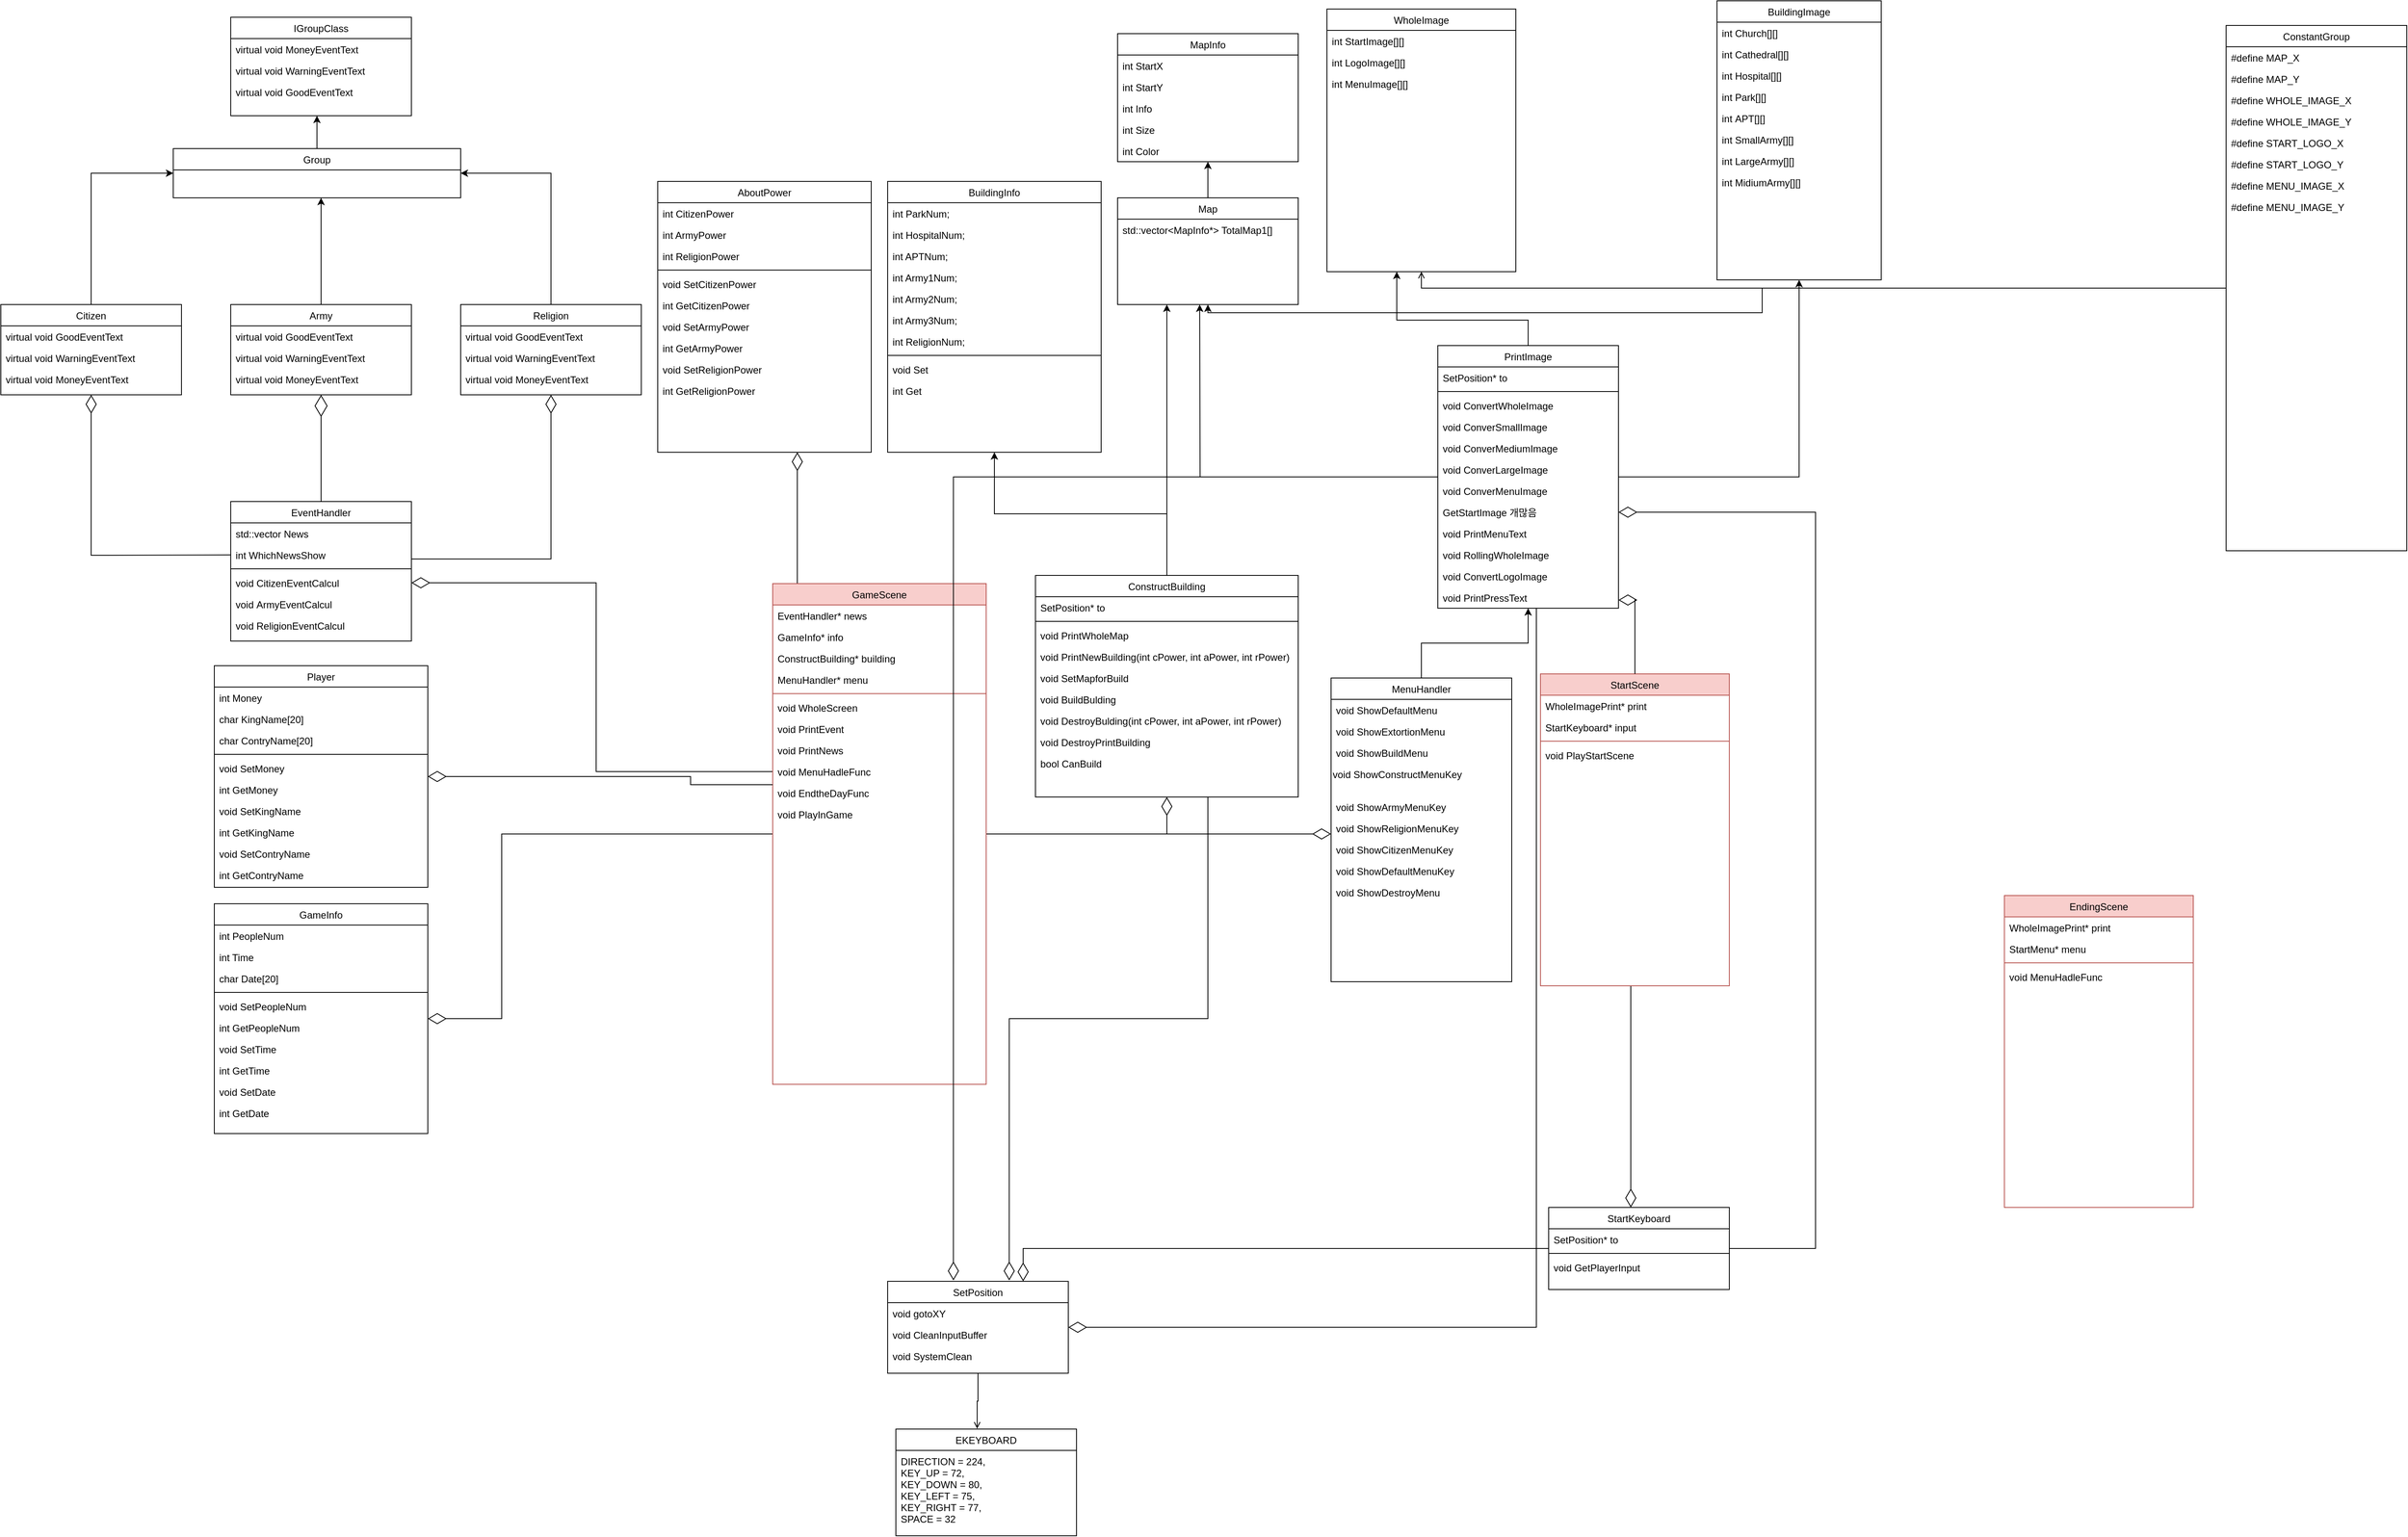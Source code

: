 <mxfile version="24.2.5" type="device">
  <diagram id="C5RBs43oDa-KdzZeNtuy" name="Page-1">
    <mxGraphModel dx="1434" dy="772" grid="1" gridSize="10" guides="1" tooltips="1" connect="1" arrows="1" fold="1" page="1" pageScale="1" pageWidth="3300" pageHeight="2339" math="0" shadow="0">
      <root>
        <mxCell id="WIyWlLk6GJQsqaUBKTNV-0" />
        <mxCell id="WIyWlLk6GJQsqaUBKTNV-1" parent="WIyWlLk6GJQsqaUBKTNV-0" />
        <mxCell id="bzmYm3Y9lmp3AW-pKSY4-0" value="IGroupClass" style="swimlane;fontStyle=0;align=center;verticalAlign=top;childLayout=stackLayout;horizontal=1;startSize=26;horizontalStack=0;resizeParent=1;resizeLast=0;collapsible=1;marginBottom=0;rounded=0;shadow=0;strokeWidth=1;" parent="WIyWlLk6GJQsqaUBKTNV-1" vertex="1">
          <mxGeometry x="340" y="30" width="220" height="120" as="geometry">
            <mxRectangle x="550" y="140" width="160" height="26" as="alternateBounds" />
          </mxGeometry>
        </mxCell>
        <mxCell id="bzmYm3Y9lmp3AW-pKSY4-1" value="virtual void MoneyEventText" style="text;align=left;verticalAlign=top;spacingLeft=4;spacingRight=4;overflow=hidden;rotatable=0;points=[[0,0.5],[1,0.5]];portConstraint=eastwest;" parent="bzmYm3Y9lmp3AW-pKSY4-0" vertex="1">
          <mxGeometry y="26" width="220" height="26" as="geometry" />
        </mxCell>
        <mxCell id="bzmYm3Y9lmp3AW-pKSY4-2" value="virtual void WarningEventText" style="text;align=left;verticalAlign=top;spacingLeft=4;spacingRight=4;overflow=hidden;rotatable=0;points=[[0,0.5],[1,0.5]];portConstraint=eastwest;" parent="bzmYm3Y9lmp3AW-pKSY4-0" vertex="1">
          <mxGeometry y="52" width="220" height="26" as="geometry" />
        </mxCell>
        <mxCell id="bzmYm3Y9lmp3AW-pKSY4-3" value="virtual void GoodEventText" style="text;align=left;verticalAlign=top;spacingLeft=4;spacingRight=4;overflow=hidden;rotatable=0;points=[[0,0.5],[1,0.5]];portConstraint=eastwest;" parent="bzmYm3Y9lmp3AW-pKSY4-0" vertex="1">
          <mxGeometry y="78" width="220" height="26" as="geometry" />
        </mxCell>
        <mxCell id="bzmYm3Y9lmp3AW-pKSY4-4" style="edgeStyle=orthogonalEdgeStyle;rounded=0;orthogonalLoop=1;jettySize=auto;html=1;" parent="WIyWlLk6GJQsqaUBKTNV-1" source="bzmYm3Y9lmp3AW-pKSY4-5" edge="1">
          <mxGeometry relative="1" as="geometry">
            <mxPoint x="445" y="150" as="targetPoint" />
          </mxGeometry>
        </mxCell>
        <mxCell id="bzmYm3Y9lmp3AW-pKSY4-5" value="Group" style="swimlane;fontStyle=0;align=center;verticalAlign=top;childLayout=stackLayout;horizontal=1;startSize=26;horizontalStack=0;resizeParent=1;resizeLast=0;collapsible=1;marginBottom=0;rounded=0;shadow=0;strokeWidth=1;" parent="WIyWlLk6GJQsqaUBKTNV-1" vertex="1">
          <mxGeometry x="270" y="190" width="350" height="60" as="geometry">
            <mxRectangle x="550" y="140" width="160" height="26" as="alternateBounds" />
          </mxGeometry>
        </mxCell>
        <mxCell id="bzmYm3Y9lmp3AW-pKSY4-6" style="edgeStyle=orthogonalEdgeStyle;rounded=0;orthogonalLoop=1;jettySize=auto;html=1;entryX=0;entryY=0.5;entryDx=0;entryDy=0;" parent="WIyWlLk6GJQsqaUBKTNV-1" source="bzmYm3Y9lmp3AW-pKSY4-7" target="bzmYm3Y9lmp3AW-pKSY4-5" edge="1">
          <mxGeometry relative="1" as="geometry" />
        </mxCell>
        <mxCell id="bzmYm3Y9lmp3AW-pKSY4-7" value="Citizen" style="swimlane;fontStyle=0;align=center;verticalAlign=top;childLayout=stackLayout;horizontal=1;startSize=26;horizontalStack=0;resizeParent=1;resizeLast=0;collapsible=1;marginBottom=0;rounded=0;shadow=0;strokeWidth=1;" parent="WIyWlLk6GJQsqaUBKTNV-1" vertex="1">
          <mxGeometry x="60" y="380" width="220" height="110" as="geometry">
            <mxRectangle x="550" y="140" width="160" height="26" as="alternateBounds" />
          </mxGeometry>
        </mxCell>
        <mxCell id="bzmYm3Y9lmp3AW-pKSY4-8" value="virtual void GoodEventText" style="text;align=left;verticalAlign=top;spacingLeft=4;spacingRight=4;overflow=hidden;rotatable=0;points=[[0,0.5],[1,0.5]];portConstraint=eastwest;" parent="bzmYm3Y9lmp3AW-pKSY4-7" vertex="1">
          <mxGeometry y="26" width="220" height="26" as="geometry" />
        </mxCell>
        <mxCell id="bzmYm3Y9lmp3AW-pKSY4-9" value="virtual void WarningEventText" style="text;align=left;verticalAlign=top;spacingLeft=4;spacingRight=4;overflow=hidden;rotatable=0;points=[[0,0.5],[1,0.5]];portConstraint=eastwest;" parent="bzmYm3Y9lmp3AW-pKSY4-7" vertex="1">
          <mxGeometry y="52" width="220" height="26" as="geometry" />
        </mxCell>
        <mxCell id="bzmYm3Y9lmp3AW-pKSY4-10" value="virtual void MoneyEventText" style="text;align=left;verticalAlign=top;spacingLeft=4;spacingRight=4;overflow=hidden;rotatable=0;points=[[0,0.5],[1,0.5]];portConstraint=eastwest;" parent="bzmYm3Y9lmp3AW-pKSY4-7" vertex="1">
          <mxGeometry y="78" width="220" height="32" as="geometry" />
        </mxCell>
        <mxCell id="bzmYm3Y9lmp3AW-pKSY4-33" style="edgeStyle=orthogonalEdgeStyle;rounded=0;orthogonalLoop=1;jettySize=auto;html=1;" parent="WIyWlLk6GJQsqaUBKTNV-1" source="bzmYm3Y9lmp3AW-pKSY4-12" edge="1">
          <mxGeometry relative="1" as="geometry">
            <mxPoint x="450" y="250" as="targetPoint" />
          </mxGeometry>
        </mxCell>
        <mxCell id="bzmYm3Y9lmp3AW-pKSY4-12" value="Army" style="swimlane;fontStyle=0;align=center;verticalAlign=top;childLayout=stackLayout;horizontal=1;startSize=26;horizontalStack=0;resizeParent=1;resizeLast=0;collapsible=1;marginBottom=0;rounded=0;shadow=0;strokeWidth=1;" parent="WIyWlLk6GJQsqaUBKTNV-1" vertex="1">
          <mxGeometry x="340" y="380" width="220" height="110" as="geometry">
            <mxRectangle x="550" y="140" width="160" height="26" as="alternateBounds" />
          </mxGeometry>
        </mxCell>
        <mxCell id="bzmYm3Y9lmp3AW-pKSY4-13" value="virtual void GoodEventText" style="text;align=left;verticalAlign=top;spacingLeft=4;spacingRight=4;overflow=hidden;rotatable=0;points=[[0,0.5],[1,0.5]];portConstraint=eastwest;" parent="bzmYm3Y9lmp3AW-pKSY4-12" vertex="1">
          <mxGeometry y="26" width="220" height="26" as="geometry" />
        </mxCell>
        <mxCell id="bzmYm3Y9lmp3AW-pKSY4-14" value="virtual void WarningEventText" style="text;align=left;verticalAlign=top;spacingLeft=4;spacingRight=4;overflow=hidden;rotatable=0;points=[[0,0.5],[1,0.5]];portConstraint=eastwest;" parent="bzmYm3Y9lmp3AW-pKSY4-12" vertex="1">
          <mxGeometry y="52" width="220" height="26" as="geometry" />
        </mxCell>
        <mxCell id="bzmYm3Y9lmp3AW-pKSY4-15" value="virtual void MoneyEventText" style="text;align=left;verticalAlign=top;spacingLeft=4;spacingRight=4;overflow=hidden;rotatable=0;points=[[0,0.5],[1,0.5]];portConstraint=eastwest;" parent="bzmYm3Y9lmp3AW-pKSY4-12" vertex="1">
          <mxGeometry y="78" width="220" height="26" as="geometry" />
        </mxCell>
        <mxCell id="bzmYm3Y9lmp3AW-pKSY4-16" style="edgeStyle=orthogonalEdgeStyle;rounded=0;orthogonalLoop=1;jettySize=auto;html=1;entryX=1;entryY=0.5;entryDx=0;entryDy=0;" parent="WIyWlLk6GJQsqaUBKTNV-1" source="bzmYm3Y9lmp3AW-pKSY4-17" target="bzmYm3Y9lmp3AW-pKSY4-5" edge="1">
          <mxGeometry relative="1" as="geometry" />
        </mxCell>
        <mxCell id="bzmYm3Y9lmp3AW-pKSY4-17" value="Religion" style="swimlane;fontStyle=0;align=center;verticalAlign=top;childLayout=stackLayout;horizontal=1;startSize=26;horizontalStack=0;resizeParent=1;resizeLast=0;collapsible=1;marginBottom=0;rounded=0;shadow=0;strokeWidth=1;" parent="WIyWlLk6GJQsqaUBKTNV-1" vertex="1">
          <mxGeometry x="620" y="380" width="220" height="110" as="geometry">
            <mxRectangle x="550" y="140" width="160" height="26" as="alternateBounds" />
          </mxGeometry>
        </mxCell>
        <mxCell id="bzmYm3Y9lmp3AW-pKSY4-18" value="virtual void GoodEventText" style="text;align=left;verticalAlign=top;spacingLeft=4;spacingRight=4;overflow=hidden;rotatable=0;points=[[0,0.5],[1,0.5]];portConstraint=eastwest;" parent="bzmYm3Y9lmp3AW-pKSY4-17" vertex="1">
          <mxGeometry y="26" width="220" height="26" as="geometry" />
        </mxCell>
        <mxCell id="bzmYm3Y9lmp3AW-pKSY4-19" value="virtual void WarningEventText" style="text;align=left;verticalAlign=top;spacingLeft=4;spacingRight=4;overflow=hidden;rotatable=0;points=[[0,0.5],[1,0.5]];portConstraint=eastwest;" parent="bzmYm3Y9lmp3AW-pKSY4-17" vertex="1">
          <mxGeometry y="52" width="220" height="26" as="geometry" />
        </mxCell>
        <mxCell id="bzmYm3Y9lmp3AW-pKSY4-20" value="virtual void MoneyEventText" style="text;align=left;verticalAlign=top;spacingLeft=4;spacingRight=4;overflow=hidden;rotatable=0;points=[[0,0.5],[1,0.5]];portConstraint=eastwest;" parent="bzmYm3Y9lmp3AW-pKSY4-17" vertex="1">
          <mxGeometry y="78" width="220" height="26" as="geometry" />
        </mxCell>
        <mxCell id="bzmYm3Y9lmp3AW-pKSY4-21" style="edgeStyle=orthogonalEdgeStyle;rounded=0;orthogonalLoop=1;jettySize=auto;html=1;endArrow=diamondThin;endFill=0;endSize=20;entryX=0.5;entryY=1;entryDx=0;entryDy=0;" parent="WIyWlLk6GJQsqaUBKTNV-1" source="bzmYm3Y9lmp3AW-pKSY4-22" target="bzmYm3Y9lmp3AW-pKSY4-17" edge="1">
          <mxGeometry relative="1" as="geometry">
            <mxPoint x="740" y="530" as="targetPoint" />
            <Array as="points">
              <mxPoint x="730" y="690" />
            </Array>
          </mxGeometry>
        </mxCell>
        <mxCell id="bzmYm3Y9lmp3AW-pKSY4-22" value="EventHandler" style="swimlane;fontStyle=0;align=center;verticalAlign=top;childLayout=stackLayout;horizontal=1;startSize=26;horizontalStack=0;resizeParent=1;resizeLast=0;collapsible=1;marginBottom=0;rounded=0;shadow=0;strokeWidth=1;" parent="WIyWlLk6GJQsqaUBKTNV-1" vertex="1">
          <mxGeometry x="340" y="620" width="220" height="170" as="geometry">
            <mxRectangle x="550" y="140" width="160" height="26" as="alternateBounds" />
          </mxGeometry>
        </mxCell>
        <mxCell id="bzmYm3Y9lmp3AW-pKSY4-23" style="edgeStyle=orthogonalEdgeStyle;rounded=0;orthogonalLoop=1;jettySize=auto;html=1;endArrow=diamondThin;endFill=0;strokeWidth=1;endSize=20;" parent="bzmYm3Y9lmp3AW-pKSY4-22" target="bzmYm3Y9lmp3AW-pKSY4-7" edge="1">
          <mxGeometry relative="1" as="geometry">
            <mxPoint x="-170" y="-120" as="targetPoint" />
            <mxPoint y="65" as="sourcePoint" />
          </mxGeometry>
        </mxCell>
        <mxCell id="bzmYm3Y9lmp3AW-pKSY4-24" value="std::vector News" style="text;align=left;verticalAlign=top;spacingLeft=4;spacingRight=4;overflow=hidden;rotatable=0;points=[[0,0.5],[1,0.5]];portConstraint=eastwest;" parent="bzmYm3Y9lmp3AW-pKSY4-22" vertex="1">
          <mxGeometry y="26" width="220" height="26" as="geometry" />
        </mxCell>
        <mxCell id="bzmYm3Y9lmp3AW-pKSY4-25" value="int WhichNewsShow" style="text;align=left;verticalAlign=top;spacingLeft=4;spacingRight=4;overflow=hidden;rotatable=0;points=[[0,0.5],[1,0.5]];portConstraint=eastwest;" parent="bzmYm3Y9lmp3AW-pKSY4-22" vertex="1">
          <mxGeometry y="52" width="220" height="26" as="geometry" />
        </mxCell>
        <mxCell id="bzmYm3Y9lmp3AW-pKSY4-26" value="" style="line;strokeWidth=1;fillColor=none;align=left;verticalAlign=middle;spacingTop=-1;spacingLeft=3;spacingRight=3;rotatable=0;labelPosition=right;points=[];portConstraint=eastwest;strokeColor=inherit;" parent="bzmYm3Y9lmp3AW-pKSY4-22" vertex="1">
          <mxGeometry y="78" width="220" height="8" as="geometry" />
        </mxCell>
        <mxCell id="bzmYm3Y9lmp3AW-pKSY4-27" value="void CitizenEventCalcul" style="text;align=left;verticalAlign=top;spacingLeft=4;spacingRight=4;overflow=hidden;rotatable=0;points=[[0,0.5],[1,0.5]];portConstraint=eastwest;" parent="bzmYm3Y9lmp3AW-pKSY4-22" vertex="1">
          <mxGeometry y="86" width="220" height="26" as="geometry" />
        </mxCell>
        <mxCell id="bzmYm3Y9lmp3AW-pKSY4-28" value="void ArmyEventCalcul" style="text;align=left;verticalAlign=top;spacingLeft=4;spacingRight=4;overflow=hidden;rotatable=0;points=[[0,0.5],[1,0.5]];portConstraint=eastwest;" parent="bzmYm3Y9lmp3AW-pKSY4-22" vertex="1">
          <mxGeometry y="112" width="220" height="26" as="geometry" />
        </mxCell>
        <mxCell id="bzmYm3Y9lmp3AW-pKSY4-29" value="void ReligionEventCalcul" style="text;align=left;verticalAlign=top;spacingLeft=4;spacingRight=4;overflow=hidden;rotatable=0;points=[[0,0.5],[1,0.5]];portConstraint=eastwest;" parent="bzmYm3Y9lmp3AW-pKSY4-22" vertex="1">
          <mxGeometry y="138" width="220" height="26" as="geometry" />
        </mxCell>
        <mxCell id="bzmYm3Y9lmp3AW-pKSY4-32" value="" style="endArrow=diamondThin;endFill=0;endSize=24;html=1;rounded=0;entryX=0.5;entryY=1;entryDx=0;entryDy=0;" parent="WIyWlLk6GJQsqaUBKTNV-1" target="bzmYm3Y9lmp3AW-pKSY4-12" edge="1">
          <mxGeometry width="160" relative="1" as="geometry">
            <mxPoint x="450" y="620" as="sourcePoint" />
            <mxPoint x="449.38" y="520" as="targetPoint" />
          </mxGeometry>
        </mxCell>
        <mxCell id="bzmYm3Y9lmp3AW-pKSY4-74" style="edgeStyle=orthogonalEdgeStyle;rounded=0;orthogonalLoop=1;jettySize=auto;html=1;endArrow=diamondThin;endFill=0;endSize=20;" parent="WIyWlLk6GJQsqaUBKTNV-1" target="bzmYm3Y9lmp3AW-pKSY4-70" edge="1">
          <mxGeometry relative="1" as="geometry">
            <mxPoint x="1030" y="670" as="targetPoint" />
            <Array as="points">
              <mxPoint x="1030" y="610" />
              <mxPoint x="1030" y="610" />
            </Array>
            <mxPoint x="1030" y="720" as="sourcePoint" />
          </mxGeometry>
        </mxCell>
        <mxCell id="bzmYm3Y9lmp3AW-pKSY4-86" style="edgeStyle=orthogonalEdgeStyle;rounded=0;orthogonalLoop=1;jettySize=auto;html=1;entryX=1;entryY=0.5;entryDx=0;entryDy=0;endArrow=diamondThin;endFill=0;endSize=20;exitX=0;exitY=0.5;exitDx=0;exitDy=0;" parent="WIyWlLk6GJQsqaUBKTNV-1" source="bzmYm3Y9lmp3AW-pKSY4-66" target="bzmYm3Y9lmp3AW-pKSY4-27" edge="1">
          <mxGeometry relative="1" as="geometry" />
        </mxCell>
        <mxCell id="bzmYm3Y9lmp3AW-pKSY4-136" style="edgeStyle=orthogonalEdgeStyle;rounded=0;orthogonalLoop=1;jettySize=auto;html=1;entryX=0.5;entryY=1;entryDx=0;entryDy=0;endArrow=diamondThin;endFill=0;endSize=20;" parent="WIyWlLk6GJQsqaUBKTNV-1" source="bzmYm3Y9lmp3AW-pKSY4-52" target="bzmYm3Y9lmp3AW-pKSY4-127" edge="1">
          <mxGeometry relative="1" as="geometry" />
        </mxCell>
        <mxCell id="bzmYm3Y9lmp3AW-pKSY4-158" style="edgeStyle=orthogonalEdgeStyle;rounded=0;orthogonalLoop=1;jettySize=auto;html=1;endArrow=diamondThin;endFill=0;endSize=20;" parent="WIyWlLk6GJQsqaUBKTNV-1" source="bzmYm3Y9lmp3AW-pKSY4-52" target="bzmYm3Y9lmp3AW-pKSY4-137" edge="1">
          <mxGeometry relative="1" as="geometry">
            <Array as="points">
              <mxPoint x="1790" y="1000" />
            </Array>
          </mxGeometry>
        </mxCell>
        <mxCell id="N165rt-sny-5OF_HE8GC-19" style="edgeStyle=orthogonalEdgeStyle;rounded=0;orthogonalLoop=1;jettySize=auto;html=1;endArrow=diamondThin;endFill=0;endSize=20;" parent="WIyWlLk6GJQsqaUBKTNV-1" source="bzmYm3Y9lmp3AW-pKSY4-52" target="N165rt-sny-5OF_HE8GC-0" edge="1">
          <mxGeometry relative="1" as="geometry">
            <Array as="points">
              <mxPoint x="670" y="1025" />
              <mxPoint x="670" y="1250" />
            </Array>
          </mxGeometry>
        </mxCell>
        <mxCell id="bzmYm3Y9lmp3AW-pKSY4-52" value="GameScene" style="swimlane;fontStyle=0;align=center;verticalAlign=top;childLayout=stackLayout;horizontal=1;startSize=26;horizontalStack=0;resizeParent=1;resizeLast=0;collapsible=1;marginBottom=0;rounded=0;shadow=0;strokeWidth=1;fillColor=#f8cecc;strokeColor=#b85450;" parent="WIyWlLk6GJQsqaUBKTNV-1" vertex="1">
          <mxGeometry x="1000" y="720" width="260" height="610" as="geometry">
            <mxRectangle x="550" y="140" width="160" height="26" as="alternateBounds" />
          </mxGeometry>
        </mxCell>
        <mxCell id="bzmYm3Y9lmp3AW-pKSY4-53" value="EventHandler* news" style="text;align=left;verticalAlign=top;spacingLeft=4;spacingRight=4;overflow=hidden;rotatable=0;points=[[0,0.5],[1,0.5]];portConstraint=eastwest;" parent="bzmYm3Y9lmp3AW-pKSY4-52" vertex="1">
          <mxGeometry y="26" width="260" height="26" as="geometry" />
        </mxCell>
        <mxCell id="bzmYm3Y9lmp3AW-pKSY4-54" value="GameInfo* info" style="text;align=left;verticalAlign=top;spacingLeft=4;spacingRight=4;overflow=hidden;rotatable=0;points=[[0,0.5],[1,0.5]];portConstraint=eastwest;" parent="bzmYm3Y9lmp3AW-pKSY4-52" vertex="1">
          <mxGeometry y="52" width="260" height="26" as="geometry" />
        </mxCell>
        <mxCell id="bzmYm3Y9lmp3AW-pKSY4-61" value="ConstructBuilding* building" style="text;align=left;verticalAlign=top;spacingLeft=4;spacingRight=4;overflow=hidden;rotatable=0;points=[[0,0.5],[1,0.5]];portConstraint=eastwest;" parent="bzmYm3Y9lmp3AW-pKSY4-52" vertex="1">
          <mxGeometry y="78" width="260" height="26" as="geometry" />
        </mxCell>
        <mxCell id="bzmYm3Y9lmp3AW-pKSY4-57" value="MenuHandler* menu" style="text;align=left;verticalAlign=top;spacingLeft=4;spacingRight=4;overflow=hidden;rotatable=0;points=[[0,0.5],[1,0.5]];portConstraint=eastwest;" parent="bzmYm3Y9lmp3AW-pKSY4-52" vertex="1">
          <mxGeometry y="104" width="260" height="26" as="geometry" />
        </mxCell>
        <mxCell id="bzmYm3Y9lmp3AW-pKSY4-62" value="" style="line;strokeWidth=1;fillColor=none;align=left;verticalAlign=middle;spacingTop=-1;spacingLeft=3;spacingRight=3;rotatable=0;labelPosition=right;points=[];portConstraint=eastwest;strokeColor=inherit;" parent="bzmYm3Y9lmp3AW-pKSY4-52" vertex="1">
          <mxGeometry y="130" width="260" height="8" as="geometry" />
        </mxCell>
        <mxCell id="hQUBO-00gWSAeixfwslD-21" value="void WholeScreen" style="text;align=left;verticalAlign=top;spacingLeft=4;spacingRight=4;overflow=hidden;rotatable=0;points=[[0,0.5],[1,0.5]];portConstraint=eastwest;" parent="bzmYm3Y9lmp3AW-pKSY4-52" vertex="1">
          <mxGeometry y="138" width="260" height="26" as="geometry" />
        </mxCell>
        <mxCell id="bzmYm3Y9lmp3AW-pKSY4-65" value="void PrintEvent" style="text;align=left;verticalAlign=top;spacingLeft=4;spacingRight=4;overflow=hidden;rotatable=0;points=[[0,0.5],[1,0.5]];portConstraint=eastwest;" parent="bzmYm3Y9lmp3AW-pKSY4-52" vertex="1">
          <mxGeometry y="164" width="260" height="26" as="geometry" />
        </mxCell>
        <mxCell id="bzmYm3Y9lmp3AW-pKSY4-160" value="void PrintNews" style="text;align=left;verticalAlign=top;spacingLeft=4;spacingRight=4;overflow=hidden;rotatable=0;points=[[0,0.5],[1,0.5]];portConstraint=eastwest;" parent="bzmYm3Y9lmp3AW-pKSY4-52" vertex="1">
          <mxGeometry y="190" width="260" height="26" as="geometry" />
        </mxCell>
        <mxCell id="bzmYm3Y9lmp3AW-pKSY4-66" value="void MenuHadleFunc" style="text;align=left;verticalAlign=top;spacingLeft=4;spacingRight=4;overflow=hidden;rotatable=0;points=[[0,0.5],[1,0.5]];portConstraint=eastwest;" parent="bzmYm3Y9lmp3AW-pKSY4-52" vertex="1">
          <mxGeometry y="216" width="260" height="26" as="geometry" />
        </mxCell>
        <mxCell id="bzmYm3Y9lmp3AW-pKSY4-69" value="void EndtheDayFunc" style="text;align=left;verticalAlign=top;spacingLeft=4;spacingRight=4;overflow=hidden;rotatable=0;points=[[0,0.5],[1,0.5]];portConstraint=eastwest;" parent="bzmYm3Y9lmp3AW-pKSY4-52" vertex="1">
          <mxGeometry y="242" width="260" height="26" as="geometry" />
        </mxCell>
        <mxCell id="ZfYZ7WBL64mRS4nskjQq-8" value="void PlayInGame" style="text;align=left;verticalAlign=top;spacingLeft=4;spacingRight=4;overflow=hidden;rotatable=0;points=[[0,0.5],[1,0.5]];portConstraint=eastwest;" parent="bzmYm3Y9lmp3AW-pKSY4-52" vertex="1">
          <mxGeometry y="268" width="260" height="26" as="geometry" />
        </mxCell>
        <mxCell id="bzmYm3Y9lmp3AW-pKSY4-70" value="AboutPower" style="swimlane;fontStyle=0;align=center;verticalAlign=top;childLayout=stackLayout;horizontal=1;startSize=26;horizontalStack=0;resizeParent=1;resizeLast=0;collapsible=1;marginBottom=0;rounded=0;shadow=0;strokeWidth=1;" parent="WIyWlLk6GJQsqaUBKTNV-1" vertex="1">
          <mxGeometry x="860" y="230" width="260" height="330" as="geometry">
            <mxRectangle x="550" y="140" width="160" height="26" as="alternateBounds" />
          </mxGeometry>
        </mxCell>
        <mxCell id="bzmYm3Y9lmp3AW-pKSY4-71" value="int CitizenPower" style="text;align=left;verticalAlign=top;spacingLeft=4;spacingRight=4;overflow=hidden;rotatable=0;points=[[0,0.5],[1,0.5]];portConstraint=eastwest;" parent="bzmYm3Y9lmp3AW-pKSY4-70" vertex="1">
          <mxGeometry y="26" width="260" height="26" as="geometry" />
        </mxCell>
        <mxCell id="bzmYm3Y9lmp3AW-pKSY4-72" value="int ArmyPower" style="text;align=left;verticalAlign=top;spacingLeft=4;spacingRight=4;overflow=hidden;rotatable=0;points=[[0,0.5],[1,0.5]];portConstraint=eastwest;" parent="bzmYm3Y9lmp3AW-pKSY4-70" vertex="1">
          <mxGeometry y="52" width="260" height="26" as="geometry" />
        </mxCell>
        <mxCell id="bzmYm3Y9lmp3AW-pKSY4-73" value="int ReligionPower" style="text;align=left;verticalAlign=top;spacingLeft=4;spacingRight=4;overflow=hidden;rotatable=0;points=[[0,0.5],[1,0.5]];portConstraint=eastwest;" parent="bzmYm3Y9lmp3AW-pKSY4-70" vertex="1">
          <mxGeometry y="78" width="260" height="26" as="geometry" />
        </mxCell>
        <mxCell id="pWuKoJ0xaQR3bA6Pu8hZ-0" value="" style="line;strokeWidth=1;fillColor=none;align=left;verticalAlign=middle;spacingTop=-1;spacingLeft=3;spacingRight=3;rotatable=0;labelPosition=right;points=[];portConstraint=eastwest;strokeColor=inherit;" parent="bzmYm3Y9lmp3AW-pKSY4-70" vertex="1">
          <mxGeometry y="104" width="260" height="8" as="geometry" />
        </mxCell>
        <mxCell id="pWuKoJ0xaQR3bA6Pu8hZ-1" value="void SetCitizenPower" style="text;align=left;verticalAlign=top;spacingLeft=4;spacingRight=4;overflow=hidden;rotatable=0;points=[[0,0.5],[1,0.5]];portConstraint=eastwest;" parent="bzmYm3Y9lmp3AW-pKSY4-70" vertex="1">
          <mxGeometry y="112" width="260" height="26" as="geometry" />
        </mxCell>
        <mxCell id="pWuKoJ0xaQR3bA6Pu8hZ-2" value="int GetCitizenPower" style="text;align=left;verticalAlign=top;spacingLeft=4;spacingRight=4;overflow=hidden;rotatable=0;points=[[0,0.5],[1,0.5]];portConstraint=eastwest;" parent="bzmYm3Y9lmp3AW-pKSY4-70" vertex="1">
          <mxGeometry y="138" width="260" height="26" as="geometry" />
        </mxCell>
        <mxCell id="pWuKoJ0xaQR3bA6Pu8hZ-3" value="void SetArmyPower" style="text;align=left;verticalAlign=top;spacingLeft=4;spacingRight=4;overflow=hidden;rotatable=0;points=[[0,0.5],[1,0.5]];portConstraint=eastwest;" parent="bzmYm3Y9lmp3AW-pKSY4-70" vertex="1">
          <mxGeometry y="164" width="260" height="26" as="geometry" />
        </mxCell>
        <mxCell id="pWuKoJ0xaQR3bA6Pu8hZ-4" value="int GetArmyPower" style="text;align=left;verticalAlign=top;spacingLeft=4;spacingRight=4;overflow=hidden;rotatable=0;points=[[0,0.5],[1,0.5]];portConstraint=eastwest;" parent="bzmYm3Y9lmp3AW-pKSY4-70" vertex="1">
          <mxGeometry y="190" width="260" height="26" as="geometry" />
        </mxCell>
        <mxCell id="pWuKoJ0xaQR3bA6Pu8hZ-5" value="void SetReligionPower" style="text;align=left;verticalAlign=top;spacingLeft=4;spacingRight=4;overflow=hidden;rotatable=0;points=[[0,0.5],[1,0.5]];portConstraint=eastwest;" parent="bzmYm3Y9lmp3AW-pKSY4-70" vertex="1">
          <mxGeometry y="216" width="260" height="26" as="geometry" />
        </mxCell>
        <mxCell id="pWuKoJ0xaQR3bA6Pu8hZ-6" value="int GetReligionPower" style="text;align=left;verticalAlign=top;spacingLeft=4;spacingRight=4;overflow=hidden;rotatable=0;points=[[0,0.5],[1,0.5]];portConstraint=eastwest;" parent="bzmYm3Y9lmp3AW-pKSY4-70" vertex="1">
          <mxGeometry y="242" width="260" height="26" as="geometry" />
        </mxCell>
        <mxCell id="bzmYm3Y9lmp3AW-pKSY4-87" style="edgeStyle=orthogonalEdgeStyle;rounded=0;orthogonalLoop=1;jettySize=auto;html=1;entryX=0.5;entryY=1;entryDx=0;entryDy=0;" parent="WIyWlLk6GJQsqaUBKTNV-1" source="bzmYm3Y9lmp3AW-pKSY4-88" target="bzmYm3Y9lmp3AW-pKSY4-122" edge="1">
          <mxGeometry relative="1" as="geometry" />
        </mxCell>
        <mxCell id="bzmYm3Y9lmp3AW-pKSY4-88" value="Map" style="swimlane;fontStyle=0;align=center;verticalAlign=top;childLayout=stackLayout;horizontal=1;startSize=26;horizontalStack=0;resizeParent=1;resizeLast=0;collapsible=1;marginBottom=0;rounded=0;shadow=0;strokeWidth=1;" parent="WIyWlLk6GJQsqaUBKTNV-1" vertex="1">
          <mxGeometry x="1420" y="250" width="220" height="130" as="geometry">
            <mxRectangle x="550" y="140" width="160" height="26" as="alternateBounds" />
          </mxGeometry>
        </mxCell>
        <mxCell id="bzmYm3Y9lmp3AW-pKSY4-89" value="std::vector&lt;MapInfo*&gt; TotalMap1[]" style="text;align=left;verticalAlign=top;spacingLeft=4;spacingRight=4;overflow=hidden;rotatable=0;points=[[0,0.5],[1,0.5]];portConstraint=eastwest;" parent="bzmYm3Y9lmp3AW-pKSY4-88" vertex="1">
          <mxGeometry y="26" width="220" height="26" as="geometry" />
        </mxCell>
        <mxCell id="bzmYm3Y9lmp3AW-pKSY4-101" value="BuildingImage" style="swimlane;fontStyle=0;align=center;verticalAlign=top;childLayout=stackLayout;horizontal=1;startSize=26;horizontalStack=0;resizeParent=1;resizeLast=0;collapsible=1;marginBottom=0;rounded=0;shadow=0;strokeWidth=1;" parent="WIyWlLk6GJQsqaUBKTNV-1" vertex="1">
          <mxGeometry x="2150" y="10" width="200" height="340" as="geometry">
            <mxRectangle x="550" y="140" width="160" height="26" as="alternateBounds" />
          </mxGeometry>
        </mxCell>
        <mxCell id="bzmYm3Y9lmp3AW-pKSY4-102" value="int Church[][]" style="text;align=left;verticalAlign=top;spacingLeft=4;spacingRight=4;overflow=hidden;rotatable=0;points=[[0,0.5],[1,0.5]];portConstraint=eastwest;" parent="bzmYm3Y9lmp3AW-pKSY4-101" vertex="1">
          <mxGeometry y="26" width="200" height="26" as="geometry" />
        </mxCell>
        <mxCell id="bzmYm3Y9lmp3AW-pKSY4-103" value="int Cathedral[][]" style="text;align=left;verticalAlign=top;spacingLeft=4;spacingRight=4;overflow=hidden;rotatable=0;points=[[0,0.5],[1,0.5]];portConstraint=eastwest;" parent="bzmYm3Y9lmp3AW-pKSY4-101" vertex="1">
          <mxGeometry y="52" width="200" height="26" as="geometry" />
        </mxCell>
        <mxCell id="bzmYm3Y9lmp3AW-pKSY4-94" value="int Hospital[][]" style="text;align=left;verticalAlign=top;spacingLeft=4;spacingRight=4;overflow=hidden;rotatable=0;points=[[0,0.5],[1,0.5]];portConstraint=eastwest;" parent="bzmYm3Y9lmp3AW-pKSY4-101" vertex="1">
          <mxGeometry y="78" width="200" height="26" as="geometry" />
        </mxCell>
        <mxCell id="bzmYm3Y9lmp3AW-pKSY4-96" value="int Park[][]" style="text;align=left;verticalAlign=top;spacingLeft=4;spacingRight=4;overflow=hidden;rotatable=0;points=[[0,0.5],[1,0.5]];portConstraint=eastwest;" parent="bzmYm3Y9lmp3AW-pKSY4-101" vertex="1">
          <mxGeometry y="104" width="200" height="26" as="geometry" />
        </mxCell>
        <mxCell id="bzmYm3Y9lmp3AW-pKSY4-95" value="int APT[][]" style="text;align=left;verticalAlign=top;spacingLeft=4;spacingRight=4;overflow=hidden;rotatable=0;points=[[0,0.5],[1,0.5]];portConstraint=eastwest;" parent="bzmYm3Y9lmp3AW-pKSY4-101" vertex="1">
          <mxGeometry y="130" width="200" height="26" as="geometry" />
        </mxCell>
        <mxCell id="hQUBO-00gWSAeixfwslD-54" value="int SmallArmy[][]" style="text;align=left;verticalAlign=top;spacingLeft=4;spacingRight=4;overflow=hidden;rotatable=0;points=[[0,0.5],[1,0.5]];portConstraint=eastwest;" parent="bzmYm3Y9lmp3AW-pKSY4-101" vertex="1">
          <mxGeometry y="156" width="200" height="26" as="geometry" />
        </mxCell>
        <mxCell id="hQUBO-00gWSAeixfwslD-56" value="int LargeArmy[][]" style="text;align=left;verticalAlign=top;spacingLeft=4;spacingRight=4;overflow=hidden;rotatable=0;points=[[0,0.5],[1,0.5]];portConstraint=eastwest;" parent="bzmYm3Y9lmp3AW-pKSY4-101" vertex="1">
          <mxGeometry y="182" width="200" height="26" as="geometry" />
        </mxCell>
        <mxCell id="hQUBO-00gWSAeixfwslD-55" value="int MidiumArmy[][]" style="text;align=left;verticalAlign=top;spacingLeft=4;spacingRight=4;overflow=hidden;rotatable=0;points=[[0,0.5],[1,0.5]];portConstraint=eastwest;" parent="bzmYm3Y9lmp3AW-pKSY4-101" vertex="1">
          <mxGeometry y="208" width="200" height="26" as="geometry" />
        </mxCell>
        <mxCell id="bzmYm3Y9lmp3AW-pKSY4-104" style="edgeStyle=orthogonalEdgeStyle;rounded=0;orthogonalLoop=1;jettySize=auto;html=1;" parent="WIyWlLk6GJQsqaUBKTNV-1" source="bzmYm3Y9lmp3AW-pKSY4-109" edge="1">
          <mxGeometry relative="1" as="geometry">
            <mxPoint x="1520" y="380" as="targetPoint" />
          </mxGeometry>
        </mxCell>
        <mxCell id="ZfYZ7WBL64mRS4nskjQq-5" style="edgeStyle=orthogonalEdgeStyle;rounded=0;orthogonalLoop=1;jettySize=auto;html=1;" parent="WIyWlLk6GJQsqaUBKTNV-1" source="bzmYm3Y9lmp3AW-pKSY4-109" target="bzmYm3Y9lmp3AW-pKSY4-101" edge="1">
          <mxGeometry relative="1" as="geometry" />
        </mxCell>
        <mxCell id="hQUBO-00gWSAeixfwslD-40" style="edgeStyle=orthogonalEdgeStyle;rounded=0;orthogonalLoop=1;jettySize=auto;html=1;" parent="WIyWlLk6GJQsqaUBKTNV-1" source="bzmYm3Y9lmp3AW-pKSY4-109" target="bzmYm3Y9lmp3AW-pKSY4-116" edge="1">
          <mxGeometry relative="1" as="geometry">
            <Array as="points">
              <mxPoint x="1920" y="399" />
              <mxPoint x="1760" y="399" />
            </Array>
          </mxGeometry>
        </mxCell>
        <mxCell id="hQUBO-00gWSAeixfwslD-57" style="edgeStyle=orthogonalEdgeStyle;rounded=0;orthogonalLoop=1;jettySize=auto;html=1;endSize=20;endArrow=diamondThin;endFill=0;" parent="WIyWlLk6GJQsqaUBKTNV-1" source="bzmYm3Y9lmp3AW-pKSY4-109" target="bzmYm3Y9lmp3AW-pKSY4-148" edge="1">
          <mxGeometry relative="1" as="geometry">
            <Array as="points">
              <mxPoint x="1930" y="1626" />
            </Array>
          </mxGeometry>
        </mxCell>
        <mxCell id="bzmYm3Y9lmp3AW-pKSY4-109" value="PrintImage" style="swimlane;fontStyle=0;align=center;verticalAlign=top;childLayout=stackLayout;horizontal=1;startSize=26;horizontalStack=0;resizeParent=1;resizeLast=0;collapsible=1;marginBottom=0;rounded=0;shadow=0;strokeWidth=1;" parent="WIyWlLk6GJQsqaUBKTNV-1" vertex="1">
          <mxGeometry x="1810" y="430" width="220" height="320" as="geometry">
            <mxRectangle x="550" y="140" width="160" height="26" as="alternateBounds" />
          </mxGeometry>
        </mxCell>
        <mxCell id="hQUBO-00gWSAeixfwslD-31" value="SetPosition* to" style="text;align=left;verticalAlign=top;spacingLeft=4;spacingRight=4;overflow=hidden;rotatable=0;points=[[0,0.5],[1,0.5]];portConstraint=eastwest;" parent="bzmYm3Y9lmp3AW-pKSY4-109" vertex="1">
          <mxGeometry y="26" width="220" height="26" as="geometry" />
        </mxCell>
        <mxCell id="hQUBO-00gWSAeixfwslD-32" value="" style="line;strokeWidth=1;fillColor=none;align=left;verticalAlign=middle;spacingTop=-1;spacingLeft=3;spacingRight=3;rotatable=0;labelPosition=right;points=[];portConstraint=eastwest;strokeColor=inherit;" parent="bzmYm3Y9lmp3AW-pKSY4-109" vertex="1">
          <mxGeometry y="52" width="220" height="8" as="geometry" />
        </mxCell>
        <mxCell id="bzmYm3Y9lmp3AW-pKSY4-113" value="void ConvertWholeImage" style="text;align=left;verticalAlign=top;spacingLeft=4;spacingRight=4;overflow=hidden;rotatable=0;points=[[0,0.5],[1,0.5]];portConstraint=eastwest;rounded=0;shadow=0;html=0;" parent="bzmYm3Y9lmp3AW-pKSY4-109" vertex="1">
          <mxGeometry y="60" width="220" height="26" as="geometry" />
        </mxCell>
        <mxCell id="2kZMfL0fjLnh_rWLAZ5e-3" value="void ConverSmallImage" style="text;align=left;verticalAlign=top;spacingLeft=4;spacingRight=4;overflow=hidden;rotatable=0;points=[[0,0.5],[1,0.5]];portConstraint=eastwest;rounded=0;shadow=0;html=0;" parent="bzmYm3Y9lmp3AW-pKSY4-109" vertex="1">
          <mxGeometry y="86" width="220" height="26" as="geometry" />
        </mxCell>
        <mxCell id="2kZMfL0fjLnh_rWLAZ5e-4" value="void ConverMediumImage" style="text;align=left;verticalAlign=top;spacingLeft=4;spacingRight=4;overflow=hidden;rotatable=0;points=[[0,0.5],[1,0.5]];portConstraint=eastwest;rounded=0;shadow=0;html=0;" parent="bzmYm3Y9lmp3AW-pKSY4-109" vertex="1">
          <mxGeometry y="112" width="220" height="26" as="geometry" />
        </mxCell>
        <mxCell id="2kZMfL0fjLnh_rWLAZ5e-5" value="void ConverLargeImage" style="text;align=left;verticalAlign=top;spacingLeft=4;spacingRight=4;overflow=hidden;rotatable=0;points=[[0,0.5],[1,0.5]];portConstraint=eastwest;rounded=0;shadow=0;html=0;" parent="bzmYm3Y9lmp3AW-pKSY4-109" vertex="1">
          <mxGeometry y="138" width="220" height="26" as="geometry" />
        </mxCell>
        <mxCell id="hQUBO-00gWSAeixfwslD-44" value="void ConverMenuImage" style="text;align=left;verticalAlign=top;spacingLeft=4;spacingRight=4;overflow=hidden;rotatable=0;points=[[0,0.5],[1,0.5]];portConstraint=eastwest;rounded=0;shadow=0;html=0;" parent="bzmYm3Y9lmp3AW-pKSY4-109" vertex="1">
          <mxGeometry y="164" width="220" height="26" as="geometry" />
        </mxCell>
        <mxCell id="hQUBO-00gWSAeixfwslD-52" value="GetStartImage 개많음" style="text;align=left;verticalAlign=top;spacingLeft=4;spacingRight=4;overflow=hidden;rotatable=0;points=[[0,0.5],[1,0.5]];portConstraint=eastwest;rounded=0;shadow=0;html=0;" parent="bzmYm3Y9lmp3AW-pKSY4-109" vertex="1">
          <mxGeometry y="190" width="220" height="26" as="geometry" />
        </mxCell>
        <mxCell id="hQUBO-00gWSAeixfwslD-59" value="void PrintMenuText" style="text;align=left;verticalAlign=top;spacingLeft=4;spacingRight=4;overflow=hidden;rotatable=0;points=[[0,0.5],[1,0.5]];portConstraint=eastwest;rounded=0;shadow=0;html=0;" parent="bzmYm3Y9lmp3AW-pKSY4-109" vertex="1">
          <mxGeometry y="216" width="220" height="26" as="geometry" />
        </mxCell>
        <mxCell id="7JfVlPnIDJ7LZgMJK___-2" value="void RollingWholeImage" style="text;align=left;verticalAlign=top;spacingLeft=4;spacingRight=4;overflow=hidden;rotatable=0;points=[[0,0.5],[1,0.5]];portConstraint=eastwest;rounded=0;shadow=0;html=0;" vertex="1" parent="bzmYm3Y9lmp3AW-pKSY4-109">
          <mxGeometry y="242" width="220" height="26" as="geometry" />
        </mxCell>
        <mxCell id="7JfVlPnIDJ7LZgMJK___-4" value="void ConvertLogoImage" style="text;align=left;verticalAlign=top;spacingLeft=4;spacingRight=4;overflow=hidden;rotatable=0;points=[[0,0.5],[1,0.5]];portConstraint=eastwest;rounded=0;shadow=0;html=0;" vertex="1" parent="bzmYm3Y9lmp3AW-pKSY4-109">
          <mxGeometry y="268" width="220" height="26" as="geometry" />
        </mxCell>
        <mxCell id="7JfVlPnIDJ7LZgMJK___-7" value="void PrintPressText" style="text;align=left;verticalAlign=top;spacingLeft=4;spacingRight=4;overflow=hidden;rotatable=0;points=[[0,0.5],[1,0.5]];portConstraint=eastwest;rounded=0;shadow=0;html=0;" vertex="1" parent="bzmYm3Y9lmp3AW-pKSY4-109">
          <mxGeometry y="294" width="220" height="26" as="geometry" />
        </mxCell>
        <mxCell id="bzmYm3Y9lmp3AW-pKSY4-116" value="WholeImage" style="swimlane;fontStyle=0;align=center;verticalAlign=top;childLayout=stackLayout;horizontal=1;startSize=26;horizontalStack=0;resizeParent=1;resizeLast=0;collapsible=1;marginBottom=0;rounded=0;shadow=0;strokeWidth=1;" parent="WIyWlLk6GJQsqaUBKTNV-1" vertex="1">
          <mxGeometry x="1675" y="20" width="230" height="320" as="geometry">
            <mxRectangle x="550" y="140" width="160" height="26" as="alternateBounds" />
          </mxGeometry>
        </mxCell>
        <mxCell id="bzmYm3Y9lmp3AW-pKSY4-117" value="int StartImage[][]" style="text;align=left;verticalAlign=top;spacingLeft=4;spacingRight=4;overflow=hidden;rotatable=0;points=[[0,0.5],[1,0.5]];portConstraint=eastwest;" parent="bzmYm3Y9lmp3AW-pKSY4-116" vertex="1">
          <mxGeometry y="26" width="230" height="26" as="geometry" />
        </mxCell>
        <mxCell id="7JfVlPnIDJ7LZgMJK___-3" value="int LogoImage[][]" style="text;align=left;verticalAlign=top;spacingLeft=4;spacingRight=4;overflow=hidden;rotatable=0;points=[[0,0.5],[1,0.5]];portConstraint=eastwest;" vertex="1" parent="bzmYm3Y9lmp3AW-pKSY4-116">
          <mxGeometry y="52" width="230" height="26" as="geometry" />
        </mxCell>
        <mxCell id="hQUBO-00gWSAeixfwslD-41" value="int MenuImage[][]" style="text;align=left;verticalAlign=top;spacingLeft=4;spacingRight=4;overflow=hidden;rotatable=0;points=[[0,0.5],[1,0.5]];portConstraint=eastwest;" parent="bzmYm3Y9lmp3AW-pKSY4-116" vertex="1">
          <mxGeometry y="78" width="230" height="26" as="geometry" />
        </mxCell>
        <mxCell id="bzmYm3Y9lmp3AW-pKSY4-122" value="MapInfo" style="swimlane;fontStyle=0;align=center;verticalAlign=top;childLayout=stackLayout;horizontal=1;startSize=26;horizontalStack=0;resizeParent=1;resizeLast=0;collapsible=1;marginBottom=0;rounded=0;shadow=0;strokeWidth=1;" parent="WIyWlLk6GJQsqaUBKTNV-1" vertex="1">
          <mxGeometry x="1420" y="50" width="220" height="156" as="geometry">
            <mxRectangle x="550" y="140" width="160" height="26" as="alternateBounds" />
          </mxGeometry>
        </mxCell>
        <mxCell id="bzmYm3Y9lmp3AW-pKSY4-123" value="int StartX" style="text;align=left;verticalAlign=top;spacingLeft=4;spacingRight=4;overflow=hidden;rotatable=0;points=[[0,0.5],[1,0.5]];portConstraint=eastwest;" parent="bzmYm3Y9lmp3AW-pKSY4-122" vertex="1">
          <mxGeometry y="26" width="220" height="26" as="geometry" />
        </mxCell>
        <mxCell id="bzmYm3Y9lmp3AW-pKSY4-124" value="int StartY" style="text;align=left;verticalAlign=top;spacingLeft=4;spacingRight=4;overflow=hidden;rotatable=0;points=[[0,0.5],[1,0.5]];portConstraint=eastwest;" parent="bzmYm3Y9lmp3AW-pKSY4-122" vertex="1">
          <mxGeometry y="52" width="220" height="26" as="geometry" />
        </mxCell>
        <mxCell id="bzmYm3Y9lmp3AW-pKSY4-125" value="int Info" style="text;align=left;verticalAlign=top;spacingLeft=4;spacingRight=4;overflow=hidden;rotatable=0;points=[[0,0.5],[1,0.5]];portConstraint=eastwest;" parent="bzmYm3Y9lmp3AW-pKSY4-122" vertex="1">
          <mxGeometry y="78" width="220" height="26" as="geometry" />
        </mxCell>
        <mxCell id="bzmYm3Y9lmp3AW-pKSY4-126" value="int Size" style="text;align=left;verticalAlign=top;spacingLeft=4;spacingRight=4;overflow=hidden;rotatable=0;points=[[0,0.5],[1,0.5]];portConstraint=eastwest;" parent="bzmYm3Y9lmp3AW-pKSY4-122" vertex="1">
          <mxGeometry y="104" width="220" height="26" as="geometry" />
        </mxCell>
        <mxCell id="ZfYZ7WBL64mRS4nskjQq-0" value="int Color" style="text;align=left;verticalAlign=top;spacingLeft=4;spacingRight=4;overflow=hidden;rotatable=0;points=[[0,0.5],[1,0.5]];portConstraint=eastwest;" parent="bzmYm3Y9lmp3AW-pKSY4-122" vertex="1">
          <mxGeometry y="130" width="220" height="26" as="geometry" />
        </mxCell>
        <mxCell id="N165rt-sny-5OF_HE8GC-36" style="edgeStyle=orthogonalEdgeStyle;rounded=0;orthogonalLoop=1;jettySize=auto;html=1;entryX=0.5;entryY=1;entryDx=0;entryDy=0;" parent="WIyWlLk6GJQsqaUBKTNV-1" source="bzmYm3Y9lmp3AW-pKSY4-127" target="N165rt-sny-5OF_HE8GC-25" edge="1">
          <mxGeometry relative="1" as="geometry" />
        </mxCell>
        <mxCell id="N165rt-sny-5OF_HE8GC-37" style="edgeStyle=orthogonalEdgeStyle;rounded=0;orthogonalLoop=1;jettySize=auto;html=1;" parent="WIyWlLk6GJQsqaUBKTNV-1" source="bzmYm3Y9lmp3AW-pKSY4-127" target="bzmYm3Y9lmp3AW-pKSY4-88" edge="1">
          <mxGeometry relative="1" as="geometry">
            <Array as="points">
              <mxPoint x="1480" y="470" />
              <mxPoint x="1480" y="470" />
            </Array>
          </mxGeometry>
        </mxCell>
        <mxCell id="bzmYm3Y9lmp3AW-pKSY4-127" value="ConstructBuilding" style="swimlane;fontStyle=0;align=center;verticalAlign=top;childLayout=stackLayout;horizontal=1;startSize=26;horizontalStack=0;resizeParent=1;resizeLast=0;collapsible=1;marginBottom=0;rounded=0;shadow=0;strokeWidth=1;" parent="WIyWlLk6GJQsqaUBKTNV-1" vertex="1">
          <mxGeometry x="1320" y="710" width="320" height="270" as="geometry">
            <mxRectangle x="550" y="140" width="160" height="26" as="alternateBounds" />
          </mxGeometry>
        </mxCell>
        <mxCell id="N165rt-sny-5OF_HE8GC-24" value="SetPosition* to" style="text;align=left;verticalAlign=top;spacingLeft=4;spacingRight=4;overflow=hidden;rotatable=0;points=[[0,0.5],[1,0.5]];portConstraint=eastwest;" parent="bzmYm3Y9lmp3AW-pKSY4-127" vertex="1">
          <mxGeometry y="26" width="320" height="26" as="geometry" />
        </mxCell>
        <mxCell id="hQUBO-00gWSAeixfwslD-18" value="" style="line;strokeWidth=1;fillColor=none;align=left;verticalAlign=middle;spacingTop=-1;spacingLeft=3;spacingRight=3;rotatable=0;labelPosition=right;points=[];portConstraint=eastwest;strokeColor=inherit;" parent="bzmYm3Y9lmp3AW-pKSY4-127" vertex="1">
          <mxGeometry y="52" width="320" height="8" as="geometry" />
        </mxCell>
        <mxCell id="hQUBO-00gWSAeixfwslD-19" value="void PrintWholeMap" style="text;align=left;verticalAlign=top;spacingLeft=4;spacingRight=4;overflow=hidden;rotatable=0;points=[[0,0.5],[1,0.5]];portConstraint=eastwest;" parent="bzmYm3Y9lmp3AW-pKSY4-127" vertex="1">
          <mxGeometry y="60" width="320" height="26" as="geometry" />
        </mxCell>
        <mxCell id="bzmYm3Y9lmp3AW-pKSY4-133" value="void PrintNewBuilding(int cPower, int aPower, int rPower)" style="text;align=left;verticalAlign=top;spacingLeft=4;spacingRight=4;overflow=hidden;rotatable=0;points=[[0,0.5],[1,0.5]];portConstraint=eastwest;" parent="bzmYm3Y9lmp3AW-pKSY4-127" vertex="1">
          <mxGeometry y="86" width="320" height="26" as="geometry" />
        </mxCell>
        <mxCell id="bzmYm3Y9lmp3AW-pKSY4-132" value="void SetMapforBuild" style="text;align=left;verticalAlign=top;spacingLeft=4;spacingRight=4;overflow=hidden;rotatable=0;points=[[0,0.5],[1,0.5]];portConstraint=eastwest;" parent="bzmYm3Y9lmp3AW-pKSY4-127" vertex="1">
          <mxGeometry y="112" width="320" height="26" as="geometry" />
        </mxCell>
        <mxCell id="bzmYm3Y9lmp3AW-pKSY4-131" value="void BuildBulding" style="text;align=left;verticalAlign=top;spacingLeft=4;spacingRight=4;overflow=hidden;rotatable=0;points=[[0,0.5],[1,0.5]];portConstraint=eastwest;" parent="bzmYm3Y9lmp3AW-pKSY4-127" vertex="1">
          <mxGeometry y="138" width="320" height="26" as="geometry" />
        </mxCell>
        <mxCell id="bzmYm3Y9lmp3AW-pKSY4-128" value="void DestroyBulding(int cPower, int aPower, int rPower)" style="text;align=left;verticalAlign=top;spacingLeft=4;spacingRight=4;overflow=hidden;rotatable=0;points=[[0,0.5],[1,0.5]];portConstraint=eastwest;" parent="bzmYm3Y9lmp3AW-pKSY4-127" vertex="1">
          <mxGeometry y="164" width="320" height="26" as="geometry" />
        </mxCell>
        <mxCell id="bzmYm3Y9lmp3AW-pKSY4-130" value="void DestroyPrintBuilding" style="text;align=left;verticalAlign=top;spacingLeft=4;spacingRight=4;overflow=hidden;rotatable=0;points=[[0,0.5],[1,0.5]];portConstraint=eastwest;" parent="bzmYm3Y9lmp3AW-pKSY4-127" vertex="1">
          <mxGeometry y="190" width="320" height="26" as="geometry" />
        </mxCell>
        <mxCell id="N165rt-sny-5OF_HE8GC-47" value="bool CanBuild" style="text;align=left;verticalAlign=top;spacingLeft=4;spacingRight=4;overflow=hidden;rotatable=0;points=[[0,0.5],[1,0.5]];portConstraint=eastwest;" parent="bzmYm3Y9lmp3AW-pKSY4-127" vertex="1">
          <mxGeometry y="216" width="320" height="26" as="geometry" />
        </mxCell>
        <mxCell id="bzmYm3Y9lmp3AW-pKSY4-142" style="edgeStyle=orthogonalEdgeStyle;rounded=0;orthogonalLoop=1;jettySize=auto;html=1;" parent="WIyWlLk6GJQsqaUBKTNV-1" source="bzmYm3Y9lmp3AW-pKSY4-137" target="bzmYm3Y9lmp3AW-pKSY4-109" edge="1">
          <mxGeometry relative="1" as="geometry" />
        </mxCell>
        <mxCell id="bzmYm3Y9lmp3AW-pKSY4-137" value="MenuHandler" style="swimlane;fontStyle=0;align=center;verticalAlign=top;childLayout=stackLayout;horizontal=1;startSize=26;horizontalStack=0;resizeParent=1;resizeLast=0;collapsible=1;marginBottom=0;rounded=0;shadow=0;strokeWidth=1;" parent="WIyWlLk6GJQsqaUBKTNV-1" vertex="1">
          <mxGeometry x="1680" y="835" width="220" height="370" as="geometry">
            <mxRectangle x="550" y="140" width="160" height="26" as="alternateBounds" />
          </mxGeometry>
        </mxCell>
        <mxCell id="bzmYm3Y9lmp3AW-pKSY4-138" value="void ShowDefaultMenu" style="text;align=left;verticalAlign=top;spacingLeft=4;spacingRight=4;overflow=hidden;rotatable=0;points=[[0,0.5],[1,0.5]];portConstraint=eastwest;" parent="bzmYm3Y9lmp3AW-pKSY4-137" vertex="1">
          <mxGeometry y="26" width="220" height="26" as="geometry" />
        </mxCell>
        <mxCell id="bzmYm3Y9lmp3AW-pKSY4-139" value="void ShowExtortionMenu" style="text;align=left;verticalAlign=top;spacingLeft=4;spacingRight=4;overflow=hidden;rotatable=0;points=[[0,0.5],[1,0.5]];portConstraint=eastwest;" parent="bzmYm3Y9lmp3AW-pKSY4-137" vertex="1">
          <mxGeometry y="52" width="220" height="26" as="geometry" />
        </mxCell>
        <mxCell id="bzmYm3Y9lmp3AW-pKSY4-140" value="void ShowBuildMenu" style="text;align=left;verticalAlign=top;spacingLeft=4;spacingRight=4;overflow=hidden;rotatable=0;points=[[0,0.5],[1,0.5]];portConstraint=eastwest;" parent="bzmYm3Y9lmp3AW-pKSY4-137" vertex="1">
          <mxGeometry y="78" width="220" height="26" as="geometry" />
        </mxCell>
        <mxCell id="hQUBO-00gWSAeixfwslD-37" value="void ShowConstructMenuKey" style="text;whiteSpace=wrap;html=1;" parent="bzmYm3Y9lmp3AW-pKSY4-137" vertex="1">
          <mxGeometry y="104" width="220" height="40" as="geometry" />
        </mxCell>
        <mxCell id="hQUBO-00gWSAeixfwslD-36" value="void ShowArmyMenuKey" style="text;align=left;verticalAlign=top;spacingLeft=4;spacingRight=4;overflow=hidden;rotatable=0;points=[[0,0.5],[1,0.5]];portConstraint=eastwest;" parent="bzmYm3Y9lmp3AW-pKSY4-137" vertex="1">
          <mxGeometry y="144" width="220" height="26" as="geometry" />
        </mxCell>
        <mxCell id="hQUBO-00gWSAeixfwslD-35" value="void ShowReligionMenuKey" style="text;align=left;verticalAlign=top;spacingLeft=4;spacingRight=4;overflow=hidden;rotatable=0;points=[[0,0.5],[1,0.5]];portConstraint=eastwest;rounded=0;shadow=0;html=0;" parent="bzmYm3Y9lmp3AW-pKSY4-137" vertex="1">
          <mxGeometry y="170" width="220" height="26" as="geometry" />
        </mxCell>
        <mxCell id="hQUBO-00gWSAeixfwslD-34" value="void ShowCitizenMenuKey" style="text;align=left;verticalAlign=top;spacingLeft=4;spacingRight=4;overflow=hidden;rotatable=0;points=[[0,0.5],[1,0.5]];portConstraint=eastwest;" parent="bzmYm3Y9lmp3AW-pKSY4-137" vertex="1">
          <mxGeometry y="196" width="220" height="26" as="geometry" />
        </mxCell>
        <mxCell id="hQUBO-00gWSAeixfwslD-33" value="void ShowDefaultMenuKey" style="text;align=left;verticalAlign=top;spacingLeft=4;spacingRight=4;overflow=hidden;rotatable=0;points=[[0,0.5],[1,0.5]];portConstraint=eastwest;" parent="bzmYm3Y9lmp3AW-pKSY4-137" vertex="1">
          <mxGeometry y="222" width="220" height="26" as="geometry" />
        </mxCell>
        <mxCell id="bzmYm3Y9lmp3AW-pKSY4-141" value="void ShowDestroyMenu" style="text;align=left;verticalAlign=top;spacingLeft=4;spacingRight=4;overflow=hidden;rotatable=0;points=[[0,0.5],[1,0.5]];portConstraint=eastwest;rounded=0;shadow=0;html=0;" parent="bzmYm3Y9lmp3AW-pKSY4-137" vertex="1">
          <mxGeometry y="248" width="220" height="88" as="geometry" />
        </mxCell>
        <mxCell id="bzmYm3Y9lmp3AW-pKSY4-148" value="SetPosition" style="swimlane;fontStyle=0;align=center;verticalAlign=top;childLayout=stackLayout;horizontal=1;startSize=26;horizontalStack=0;resizeParent=1;resizeLast=0;collapsible=1;marginBottom=0;rounded=0;shadow=0;strokeWidth=1;" parent="WIyWlLk6GJQsqaUBKTNV-1" vertex="1">
          <mxGeometry x="1140" y="1570" width="220" height="112" as="geometry">
            <mxRectangle x="550" y="140" width="160" height="26" as="alternateBounds" />
          </mxGeometry>
        </mxCell>
        <mxCell id="bzmYm3Y9lmp3AW-pKSY4-149" value="void gotoXY" style="text;align=left;verticalAlign=top;spacingLeft=4;spacingRight=4;overflow=hidden;rotatable=0;points=[[0,0.5],[1,0.5]];portConstraint=eastwest;" parent="bzmYm3Y9lmp3AW-pKSY4-148" vertex="1">
          <mxGeometry y="26" width="220" height="26" as="geometry" />
        </mxCell>
        <mxCell id="hQUBO-00gWSAeixfwslD-11" value="void CleanInputBuffer" style="text;align=left;verticalAlign=top;spacingLeft=4;spacingRight=4;overflow=hidden;rotatable=0;points=[[0,0.5],[1,0.5]];portConstraint=eastwest;" parent="bzmYm3Y9lmp3AW-pKSY4-148" vertex="1">
          <mxGeometry y="52" width="220" height="26" as="geometry" />
        </mxCell>
        <mxCell id="hQUBO-00gWSAeixfwslD-20" value="void SystemClean" style="text;align=left;verticalAlign=top;spacingLeft=4;spacingRight=4;overflow=hidden;rotatable=0;points=[[0,0.5],[1,0.5]];portConstraint=eastwest;" parent="bzmYm3Y9lmp3AW-pKSY4-148" vertex="1">
          <mxGeometry y="78" width="220" height="26" as="geometry" />
        </mxCell>
        <mxCell id="pWuKoJ0xaQR3bA6Pu8hZ-55" style="edgeStyle=orthogonalEdgeStyle;rounded=0;orthogonalLoop=1;jettySize=auto;html=1;entryX=0.5;entryY=0;entryDx=0;entryDy=0;endArrow=diamondThin;endFill=0;endSize=20;" parent="WIyWlLk6GJQsqaUBKTNV-1" source="pWuKoJ0xaQR3bA6Pu8hZ-24" edge="1">
          <mxGeometry relative="1" as="geometry">
            <mxPoint x="2045" y="1480" as="targetPoint" />
            <Array as="points">
              <mxPoint x="2045" y="1270" />
              <mxPoint x="2045" y="1270" />
            </Array>
          </mxGeometry>
        </mxCell>
        <mxCell id="pWuKoJ0xaQR3bA6Pu8hZ-24" value="StartScene" style="swimlane;fontStyle=0;align=center;verticalAlign=top;childLayout=stackLayout;horizontal=1;startSize=26;horizontalStack=0;resizeParent=1;resizeLast=0;collapsible=1;marginBottom=0;rounded=0;shadow=0;strokeWidth=1;fillColor=#f8cecc;strokeColor=#b85450;" parent="WIyWlLk6GJQsqaUBKTNV-1" vertex="1">
          <mxGeometry x="1935" y="830" width="230" height="380" as="geometry">
            <mxRectangle x="550" y="140" width="160" height="26" as="alternateBounds" />
          </mxGeometry>
        </mxCell>
        <mxCell id="pWuKoJ0xaQR3bA6Pu8hZ-25" value="WholeImagePrint* print" style="text;align=left;verticalAlign=top;spacingLeft=4;spacingRight=4;overflow=hidden;rotatable=0;points=[[0,0.5],[1,0.5]];portConstraint=eastwest;" parent="pWuKoJ0xaQR3bA6Pu8hZ-24" vertex="1">
          <mxGeometry y="26" width="230" height="26" as="geometry" />
        </mxCell>
        <mxCell id="pWuKoJ0xaQR3bA6Pu8hZ-26" value="StartKeyboard* input" style="text;align=left;verticalAlign=top;spacingLeft=4;spacingRight=4;overflow=hidden;rotatable=0;points=[[0,0.5],[1,0.5]];portConstraint=eastwest;" parent="pWuKoJ0xaQR3bA6Pu8hZ-24" vertex="1">
          <mxGeometry y="52" width="230" height="26" as="geometry" />
        </mxCell>
        <mxCell id="pWuKoJ0xaQR3bA6Pu8hZ-31" value="" style="line;strokeWidth=1;fillColor=none;align=left;verticalAlign=middle;spacingTop=-1;spacingLeft=3;spacingRight=3;rotatable=0;labelPosition=right;points=[];portConstraint=eastwest;strokeColor=inherit;" parent="pWuKoJ0xaQR3bA6Pu8hZ-24" vertex="1">
          <mxGeometry y="78" width="230" height="8" as="geometry" />
        </mxCell>
        <mxCell id="hQUBO-00gWSAeixfwslD-0" value="void PlayStartScene" style="text;align=left;verticalAlign=top;spacingLeft=4;spacingRight=4;overflow=hidden;rotatable=0;points=[[0,0.5],[1,0.5]];portConstraint=eastwest;" parent="pWuKoJ0xaQR3bA6Pu8hZ-24" vertex="1">
          <mxGeometry y="86" width="230" height="26" as="geometry" />
        </mxCell>
        <mxCell id="pWuKoJ0xaQR3bA6Pu8hZ-56" style="edgeStyle=orthogonalEdgeStyle;rounded=0;orthogonalLoop=1;jettySize=auto;html=1;entryX=0.75;entryY=0;entryDx=0;entryDy=0;endSize=20;endArrow=diamondThin;endFill=0;" parent="WIyWlLk6GJQsqaUBKTNV-1" source="pWuKoJ0xaQR3bA6Pu8hZ-38" target="bzmYm3Y9lmp3AW-pKSY4-148" edge="1">
          <mxGeometry relative="1" as="geometry" />
        </mxCell>
        <mxCell id="7JfVlPnIDJ7LZgMJK___-6" style="edgeStyle=orthogonalEdgeStyle;rounded=0;orthogonalLoop=1;jettySize=auto;html=1;entryX=1;entryY=0.5;entryDx=0;entryDy=0;endSize=20;endArrow=diamondThin;endFill=0;" edge="1" parent="WIyWlLk6GJQsqaUBKTNV-1" source="pWuKoJ0xaQR3bA6Pu8hZ-38" target="hQUBO-00gWSAeixfwslD-52">
          <mxGeometry relative="1" as="geometry">
            <Array as="points">
              <mxPoint x="2270" y="1530" />
              <mxPoint x="2270" y="633" />
            </Array>
          </mxGeometry>
        </mxCell>
        <mxCell id="pWuKoJ0xaQR3bA6Pu8hZ-38" value="StartKeyboard" style="swimlane;fontStyle=0;align=center;verticalAlign=top;childLayout=stackLayout;horizontal=1;startSize=26;horizontalStack=0;resizeParent=1;resizeLast=0;collapsible=1;marginBottom=0;rounded=0;shadow=0;strokeWidth=1;" parent="WIyWlLk6GJQsqaUBKTNV-1" vertex="1">
          <mxGeometry x="1945" y="1480" width="220" height="100" as="geometry">
            <mxRectangle x="550" y="140" width="160" height="26" as="alternateBounds" />
          </mxGeometry>
        </mxCell>
        <mxCell id="pWuKoJ0xaQR3bA6Pu8hZ-39" value="SetPosition* to" style="text;align=left;verticalAlign=top;spacingLeft=4;spacingRight=4;overflow=hidden;rotatable=0;points=[[0,0.5],[1,0.5]];portConstraint=eastwest;" parent="pWuKoJ0xaQR3bA6Pu8hZ-38" vertex="1">
          <mxGeometry y="26" width="220" height="26" as="geometry" />
        </mxCell>
        <mxCell id="hQUBO-00gWSAeixfwslD-17" value="" style="line;strokeWidth=1;fillColor=none;align=left;verticalAlign=middle;spacingTop=-1;spacingLeft=3;spacingRight=3;rotatable=0;labelPosition=right;points=[];portConstraint=eastwest;strokeColor=inherit;" parent="pWuKoJ0xaQR3bA6Pu8hZ-38" vertex="1">
          <mxGeometry y="52" width="220" height="8" as="geometry" />
        </mxCell>
        <mxCell id="hQUBO-00gWSAeixfwslD-2" value="void GetPlayerInput" style="text;align=left;verticalAlign=top;spacingLeft=4;spacingRight=4;overflow=hidden;rotatable=0;points=[[0,0.5],[1,0.5]];portConstraint=eastwest;" parent="pWuKoJ0xaQR3bA6Pu8hZ-38" vertex="1">
          <mxGeometry y="60" width="220" height="26" as="geometry" />
        </mxCell>
        <mxCell id="pWuKoJ0xaQR3bA6Pu8hZ-58" value="EndingScene" style="swimlane;fontStyle=0;align=center;verticalAlign=top;childLayout=stackLayout;horizontal=1;startSize=26;horizontalStack=0;resizeParent=1;resizeLast=0;collapsible=1;marginBottom=0;rounded=0;shadow=0;strokeWidth=1;fillColor=#f8cecc;strokeColor=#b85450;" parent="WIyWlLk6GJQsqaUBKTNV-1" vertex="1">
          <mxGeometry x="2500" y="1100" width="230" height="380" as="geometry">
            <mxRectangle x="550" y="140" width="160" height="26" as="alternateBounds" />
          </mxGeometry>
        </mxCell>
        <mxCell id="pWuKoJ0xaQR3bA6Pu8hZ-59" value="WholeImagePrint* print" style="text;align=left;verticalAlign=top;spacingLeft=4;spacingRight=4;overflow=hidden;rotatable=0;points=[[0,0.5],[1,0.5]];portConstraint=eastwest;" parent="pWuKoJ0xaQR3bA6Pu8hZ-58" vertex="1">
          <mxGeometry y="26" width="230" height="26" as="geometry" />
        </mxCell>
        <mxCell id="pWuKoJ0xaQR3bA6Pu8hZ-60" value="StartMenu* menu" style="text;align=left;verticalAlign=top;spacingLeft=4;spacingRight=4;overflow=hidden;rotatable=0;points=[[0,0.5],[1,0.5]];portConstraint=eastwest;" parent="pWuKoJ0xaQR3bA6Pu8hZ-58" vertex="1">
          <mxGeometry y="52" width="230" height="26" as="geometry" />
        </mxCell>
        <mxCell id="pWuKoJ0xaQR3bA6Pu8hZ-61" value="" style="line;strokeWidth=1;fillColor=none;align=left;verticalAlign=middle;spacingTop=-1;spacingLeft=3;spacingRight=3;rotatable=0;labelPosition=right;points=[];portConstraint=eastwest;strokeColor=inherit;" parent="pWuKoJ0xaQR3bA6Pu8hZ-58" vertex="1">
          <mxGeometry y="78" width="230" height="8" as="geometry" />
        </mxCell>
        <mxCell id="pWuKoJ0xaQR3bA6Pu8hZ-62" value="void MenuHadleFunc" style="text;align=left;verticalAlign=top;spacingLeft=4;spacingRight=4;overflow=hidden;rotatable=0;points=[[0,0.5],[1,0.5]];portConstraint=eastwest;" parent="pWuKoJ0xaQR3bA6Pu8hZ-58" vertex="1">
          <mxGeometry y="86" width="230" height="26" as="geometry" />
        </mxCell>
        <mxCell id="hQUBO-00gWSAeixfwslD-39" style="edgeStyle=orthogonalEdgeStyle;rounded=0;orthogonalLoop=1;jettySize=auto;html=1;endArrow=open;endFill=0;" parent="WIyWlLk6GJQsqaUBKTNV-1" source="pWuKoJ0xaQR3bA6Pu8hZ-63" target="bzmYm3Y9lmp3AW-pKSY4-116" edge="1">
          <mxGeometry relative="1" as="geometry">
            <Array as="points">
              <mxPoint x="2090" y="360" />
              <mxPoint x="2090" y="360" />
            </Array>
          </mxGeometry>
        </mxCell>
        <mxCell id="hQUBO-00gWSAeixfwslD-53" style="edgeStyle=orthogonalEdgeStyle;rounded=0;orthogonalLoop=1;jettySize=auto;html=1;" parent="WIyWlLk6GJQsqaUBKTNV-1" source="pWuKoJ0xaQR3bA6Pu8hZ-63" target="bzmYm3Y9lmp3AW-pKSY4-88" edge="1">
          <mxGeometry relative="1" as="geometry">
            <Array as="points">
              <mxPoint x="2205" y="360" />
              <mxPoint x="2205" y="390" />
              <mxPoint x="1530" y="390" />
            </Array>
          </mxGeometry>
        </mxCell>
        <mxCell id="pWuKoJ0xaQR3bA6Pu8hZ-63" value="ConstantGroup" style="swimlane;fontStyle=0;align=center;verticalAlign=top;childLayout=stackLayout;horizontal=1;startSize=26;horizontalStack=0;resizeParent=1;resizeLast=0;collapsible=1;marginBottom=0;rounded=0;shadow=0;strokeWidth=1;" parent="WIyWlLk6GJQsqaUBKTNV-1" vertex="1">
          <mxGeometry x="2770" y="40" width="220" height="640" as="geometry">
            <mxRectangle x="550" y="140" width="160" height="26" as="alternateBounds" />
          </mxGeometry>
        </mxCell>
        <mxCell id="pWuKoJ0xaQR3bA6Pu8hZ-64" value="#define MAP_X" style="text;align=left;verticalAlign=top;spacingLeft=4;spacingRight=4;overflow=hidden;rotatable=0;points=[[0,0.5],[1,0.5]];portConstraint=eastwest;" parent="pWuKoJ0xaQR3bA6Pu8hZ-63" vertex="1">
          <mxGeometry y="26" width="220" height="26" as="geometry" />
        </mxCell>
        <mxCell id="pWuKoJ0xaQR3bA6Pu8hZ-72" value="#define MAP_Y" style="text;align=left;verticalAlign=top;spacingLeft=4;spacingRight=4;overflow=hidden;rotatable=0;points=[[0,0.5],[1,0.5]];portConstraint=eastwest;" parent="pWuKoJ0xaQR3bA6Pu8hZ-63" vertex="1">
          <mxGeometry y="52" width="220" height="26" as="geometry" />
        </mxCell>
        <mxCell id="pWuKoJ0xaQR3bA6Pu8hZ-73" value="#define WHOLE_IMAGE_X" style="text;align=left;verticalAlign=top;spacingLeft=4;spacingRight=4;overflow=hidden;rotatable=0;points=[[0,0.5],[1,0.5]];portConstraint=eastwest;" parent="pWuKoJ0xaQR3bA6Pu8hZ-63" vertex="1">
          <mxGeometry y="78" width="220" height="26" as="geometry" />
        </mxCell>
        <mxCell id="pWuKoJ0xaQR3bA6Pu8hZ-74" value="#define WHOLE_IMAGE_Y" style="text;align=left;verticalAlign=top;spacingLeft=4;spacingRight=4;overflow=hidden;rotatable=0;points=[[0,0.5],[1,0.5]];portConstraint=eastwest;" parent="pWuKoJ0xaQR3bA6Pu8hZ-63" vertex="1">
          <mxGeometry y="104" width="220" height="26" as="geometry" />
        </mxCell>
        <mxCell id="pWuKoJ0xaQR3bA6Pu8hZ-80" value="#define START_LOGO_X" style="text;align=left;verticalAlign=top;spacingLeft=4;spacingRight=4;overflow=hidden;rotatable=0;points=[[0,0.5],[1,0.5]];portConstraint=eastwest;" parent="pWuKoJ0xaQR3bA6Pu8hZ-63" vertex="1">
          <mxGeometry y="130" width="220" height="26" as="geometry" />
        </mxCell>
        <mxCell id="pWuKoJ0xaQR3bA6Pu8hZ-81" value="#define START_LOGO_Y" style="text;align=left;verticalAlign=top;spacingLeft=4;spacingRight=4;overflow=hidden;rotatable=0;points=[[0,0.5],[1,0.5]];portConstraint=eastwest;" parent="pWuKoJ0xaQR3bA6Pu8hZ-63" vertex="1">
          <mxGeometry y="156" width="220" height="26" as="geometry" />
        </mxCell>
        <mxCell id="hQUBO-00gWSAeixfwslD-42" value="#define MENU_IMAGE_X" style="text;align=left;verticalAlign=top;spacingLeft=4;spacingRight=4;overflow=hidden;rotatable=0;points=[[0,0.5],[1,0.5]];portConstraint=eastwest;" parent="pWuKoJ0xaQR3bA6Pu8hZ-63" vertex="1">
          <mxGeometry y="182" width="220" height="26" as="geometry" />
        </mxCell>
        <mxCell id="hQUBO-00gWSAeixfwslD-43" value="#define MENU_IMAGE_Y" style="text;align=left;verticalAlign=top;spacingLeft=4;spacingRight=4;overflow=hidden;rotatable=0;points=[[0,0.5],[1,0.5]];portConstraint=eastwest;" parent="pWuKoJ0xaQR3bA6Pu8hZ-63" vertex="1">
          <mxGeometry y="208" width="220" height="26" as="geometry" />
        </mxCell>
        <mxCell id="aQogYoS4O73UbXze3Gjg-1" value="Player" style="swimlane;fontStyle=0;align=center;verticalAlign=top;childLayout=stackLayout;horizontal=1;startSize=26;horizontalStack=0;resizeParent=1;resizeLast=0;collapsible=1;marginBottom=0;rounded=0;shadow=0;strokeWidth=1;" parent="WIyWlLk6GJQsqaUBKTNV-1" vertex="1">
          <mxGeometry x="320" y="820" width="260" height="270" as="geometry">
            <mxRectangle x="550" y="140" width="160" height="26" as="alternateBounds" />
          </mxGeometry>
        </mxCell>
        <mxCell id="aQogYoS4O73UbXze3Gjg-4" value="int Money" style="text;align=left;verticalAlign=top;spacingLeft=4;spacingRight=4;overflow=hidden;rotatable=0;points=[[0,0.5],[1,0.5]];portConstraint=eastwest;" parent="aQogYoS4O73UbXze3Gjg-1" vertex="1">
          <mxGeometry y="26" width="260" height="26" as="geometry" />
        </mxCell>
        <mxCell id="aQogYoS4O73UbXze3Gjg-7" value="char KingName[20]" style="text;align=left;verticalAlign=top;spacingLeft=4;spacingRight=4;overflow=hidden;rotatable=0;points=[[0,0.5],[1,0.5]];portConstraint=eastwest;" parent="aQogYoS4O73UbXze3Gjg-1" vertex="1">
          <mxGeometry y="52" width="260" height="26" as="geometry" />
        </mxCell>
        <mxCell id="aQogYoS4O73UbXze3Gjg-8" value="char ContryName[20]" style="text;align=left;verticalAlign=top;spacingLeft=4;spacingRight=4;overflow=hidden;rotatable=0;points=[[0,0.5],[1,0.5]];portConstraint=eastwest;" parent="aQogYoS4O73UbXze3Gjg-1" vertex="1">
          <mxGeometry y="78" width="260" height="26" as="geometry" />
        </mxCell>
        <mxCell id="aQogYoS4O73UbXze3Gjg-9" value="" style="line;strokeWidth=1;fillColor=none;align=left;verticalAlign=middle;spacingTop=-1;spacingLeft=3;spacingRight=3;rotatable=0;labelPosition=right;points=[];portConstraint=eastwest;strokeColor=inherit;" parent="aQogYoS4O73UbXze3Gjg-1" vertex="1">
          <mxGeometry y="104" width="260" height="8" as="geometry" />
        </mxCell>
        <mxCell id="aQogYoS4O73UbXze3Gjg-14" value="void SetMoney" style="text;align=left;verticalAlign=top;spacingLeft=4;spacingRight=4;overflow=hidden;rotatable=0;points=[[0,0.5],[1,0.5]];portConstraint=eastwest;" parent="aQogYoS4O73UbXze3Gjg-1" vertex="1">
          <mxGeometry y="112" width="260" height="26" as="geometry" />
        </mxCell>
        <mxCell id="aQogYoS4O73UbXze3Gjg-15" value="int GetMoney" style="text;align=left;verticalAlign=top;spacingLeft=4;spacingRight=4;overflow=hidden;rotatable=0;points=[[0,0.5],[1,0.5]];portConstraint=eastwest;" parent="aQogYoS4O73UbXze3Gjg-1" vertex="1">
          <mxGeometry y="138" width="260" height="26" as="geometry" />
        </mxCell>
        <mxCell id="aQogYoS4O73UbXze3Gjg-18" value="void SetKingName" style="text;align=left;verticalAlign=top;spacingLeft=4;spacingRight=4;overflow=hidden;rotatable=0;points=[[0,0.5],[1,0.5]];portConstraint=eastwest;" parent="aQogYoS4O73UbXze3Gjg-1" vertex="1">
          <mxGeometry y="164" width="260" height="26" as="geometry" />
        </mxCell>
        <mxCell id="aQogYoS4O73UbXze3Gjg-19" value="int GetKingName" style="text;align=left;verticalAlign=top;spacingLeft=4;spacingRight=4;overflow=hidden;rotatable=0;points=[[0,0.5],[1,0.5]];portConstraint=eastwest;" parent="aQogYoS4O73UbXze3Gjg-1" vertex="1">
          <mxGeometry y="190" width="260" height="26" as="geometry" />
        </mxCell>
        <mxCell id="aQogYoS4O73UbXze3Gjg-20" value="void SetContryName" style="text;align=left;verticalAlign=top;spacingLeft=4;spacingRight=4;overflow=hidden;rotatable=0;points=[[0,0.5],[1,0.5]];portConstraint=eastwest;" parent="aQogYoS4O73UbXze3Gjg-1" vertex="1">
          <mxGeometry y="216" width="260" height="26" as="geometry" />
        </mxCell>
        <mxCell id="aQogYoS4O73UbXze3Gjg-21" value="int GetContryName" style="text;align=left;verticalAlign=top;spacingLeft=4;spacingRight=4;overflow=hidden;rotatable=0;points=[[0,0.5],[1,0.5]];portConstraint=eastwest;" parent="aQogYoS4O73UbXze3Gjg-1" vertex="1">
          <mxGeometry y="242" width="260" height="26" as="geometry" />
        </mxCell>
        <mxCell id="aQogYoS4O73UbXze3Gjg-24" style="edgeStyle=orthogonalEdgeStyle;rounded=0;orthogonalLoop=1;jettySize=auto;html=1;endSize=20;endArrow=diamondThin;endFill=0;" parent="WIyWlLk6GJQsqaUBKTNV-1" source="bzmYm3Y9lmp3AW-pKSY4-69" target="aQogYoS4O73UbXze3Gjg-1" edge="1">
          <mxGeometry relative="1" as="geometry">
            <Array as="points">
              <mxPoint x="1000" y="965" />
              <mxPoint x="900" y="965" />
              <mxPoint x="900" y="955" />
            </Array>
          </mxGeometry>
        </mxCell>
        <mxCell id="N165rt-sny-5OF_HE8GC-0" value="GameInfo" style="swimlane;fontStyle=0;align=center;verticalAlign=top;childLayout=stackLayout;horizontal=1;startSize=26;horizontalStack=0;resizeParent=1;resizeLast=0;collapsible=1;marginBottom=0;rounded=0;shadow=0;strokeWidth=1;" parent="WIyWlLk6GJQsqaUBKTNV-1" vertex="1">
          <mxGeometry x="320" y="1110" width="260" height="280" as="geometry">
            <mxRectangle x="550" y="140" width="160" height="26" as="alternateBounds" />
          </mxGeometry>
        </mxCell>
        <mxCell id="N165rt-sny-5OF_HE8GC-2" value="int PeopleNum" style="text;align=left;verticalAlign=top;spacingLeft=4;spacingRight=4;overflow=hidden;rotatable=0;points=[[0,0.5],[1,0.5]];portConstraint=eastwest;" parent="N165rt-sny-5OF_HE8GC-0" vertex="1">
          <mxGeometry y="26" width="260" height="26" as="geometry" />
        </mxCell>
        <mxCell id="N165rt-sny-5OF_HE8GC-18" value="int Time" style="text;align=left;verticalAlign=top;spacingLeft=4;spacingRight=4;overflow=hidden;rotatable=0;points=[[0,0.5],[1,0.5]];portConstraint=eastwest;" parent="N165rt-sny-5OF_HE8GC-0" vertex="1">
          <mxGeometry y="52" width="260" height="26" as="geometry" />
        </mxCell>
        <mxCell id="N165rt-sny-5OF_HE8GC-3" value="char Date[20]" style="text;align=left;verticalAlign=top;spacingLeft=4;spacingRight=4;overflow=hidden;rotatable=0;points=[[0,0.5],[1,0.5]];portConstraint=eastwest;" parent="N165rt-sny-5OF_HE8GC-0" vertex="1">
          <mxGeometry y="78" width="260" height="26" as="geometry" />
        </mxCell>
        <mxCell id="N165rt-sny-5OF_HE8GC-6" value="" style="line;strokeWidth=1;fillColor=none;align=left;verticalAlign=middle;spacingTop=-1;spacingLeft=3;spacingRight=3;rotatable=0;labelPosition=right;points=[];portConstraint=eastwest;strokeColor=inherit;" parent="N165rt-sny-5OF_HE8GC-0" vertex="1">
          <mxGeometry y="104" width="260" height="8" as="geometry" />
        </mxCell>
        <mxCell id="N165rt-sny-5OF_HE8GC-13" value="void SetPeopleNum" style="text;align=left;verticalAlign=top;spacingLeft=4;spacingRight=4;overflow=hidden;rotatable=0;points=[[0,0.5],[1,0.5]];portConstraint=eastwest;" parent="N165rt-sny-5OF_HE8GC-0" vertex="1">
          <mxGeometry y="112" width="260" height="26" as="geometry" />
        </mxCell>
        <mxCell id="N165rt-sny-5OF_HE8GC-14" value="int GetPeopleNum" style="text;align=left;verticalAlign=top;spacingLeft=4;spacingRight=4;overflow=hidden;rotatable=0;points=[[0,0.5],[1,0.5]];portConstraint=eastwest;" parent="N165rt-sny-5OF_HE8GC-0" vertex="1">
          <mxGeometry y="138" width="260" height="26" as="geometry" />
        </mxCell>
        <mxCell id="N165rt-sny-5OF_HE8GC-9" value="void SetTime" style="text;align=left;verticalAlign=top;spacingLeft=4;spacingRight=4;overflow=hidden;rotatable=0;points=[[0,0.5],[1,0.5]];portConstraint=eastwest;" parent="N165rt-sny-5OF_HE8GC-0" vertex="1">
          <mxGeometry y="164" width="260" height="26" as="geometry" />
        </mxCell>
        <mxCell id="N165rt-sny-5OF_HE8GC-10" value="int GetTime" style="text;align=left;verticalAlign=top;spacingLeft=4;spacingRight=4;overflow=hidden;rotatable=0;points=[[0,0.5],[1,0.5]];portConstraint=eastwest;" parent="N165rt-sny-5OF_HE8GC-0" vertex="1">
          <mxGeometry y="190" width="260" height="26" as="geometry" />
        </mxCell>
        <mxCell id="N165rt-sny-5OF_HE8GC-15" value="void SetDate" style="text;align=left;verticalAlign=top;spacingLeft=4;spacingRight=4;overflow=hidden;rotatable=0;points=[[0,0.5],[1,0.5]];portConstraint=eastwest;" parent="N165rt-sny-5OF_HE8GC-0" vertex="1">
          <mxGeometry y="216" width="260" height="26" as="geometry" />
        </mxCell>
        <mxCell id="N165rt-sny-5OF_HE8GC-16" value="int GetDate" style="text;align=left;verticalAlign=top;spacingLeft=4;spacingRight=4;overflow=hidden;rotatable=0;points=[[0,0.5],[1,0.5]];portConstraint=eastwest;" parent="N165rt-sny-5OF_HE8GC-0" vertex="1">
          <mxGeometry y="242" width="260" height="26" as="geometry" />
        </mxCell>
        <mxCell id="N165rt-sny-5OF_HE8GC-25" value="BuildingInfo" style="swimlane;fontStyle=0;align=center;verticalAlign=top;childLayout=stackLayout;horizontal=1;startSize=26;horizontalStack=0;resizeParent=1;resizeLast=0;collapsible=1;marginBottom=0;rounded=0;shadow=0;strokeWidth=1;" parent="WIyWlLk6GJQsqaUBKTNV-1" vertex="1">
          <mxGeometry x="1140" y="230" width="260" height="330" as="geometry">
            <mxRectangle x="550" y="140" width="160" height="26" as="alternateBounds" />
          </mxGeometry>
        </mxCell>
        <mxCell id="N165rt-sny-5OF_HE8GC-26" value="int ParkNum;" style="text;align=left;verticalAlign=top;spacingLeft=4;spacingRight=4;overflow=hidden;rotatable=0;points=[[0,0.5],[1,0.5]];portConstraint=eastwest;" parent="N165rt-sny-5OF_HE8GC-25" vertex="1">
          <mxGeometry y="26" width="260" height="26" as="geometry" />
        </mxCell>
        <mxCell id="N165rt-sny-5OF_HE8GC-27" value="int HospitalNum;" style="text;align=left;verticalAlign=top;spacingLeft=4;spacingRight=4;overflow=hidden;rotatable=0;points=[[0,0.5],[1,0.5]];portConstraint=eastwest;" parent="N165rt-sny-5OF_HE8GC-25" vertex="1">
          <mxGeometry y="52" width="260" height="26" as="geometry" />
        </mxCell>
        <mxCell id="N165rt-sny-5OF_HE8GC-28" value="int APTNum;" style="text;align=left;verticalAlign=top;spacingLeft=4;spacingRight=4;overflow=hidden;rotatable=0;points=[[0,0.5],[1,0.5]];portConstraint=eastwest;" parent="N165rt-sny-5OF_HE8GC-25" vertex="1">
          <mxGeometry y="78" width="260" height="26" as="geometry" />
        </mxCell>
        <mxCell id="N165rt-sny-5OF_HE8GC-38" value="int Army1Num;" style="text;align=left;verticalAlign=top;spacingLeft=4;spacingRight=4;overflow=hidden;rotatable=0;points=[[0,0.5],[1,0.5]];portConstraint=eastwest;" parent="N165rt-sny-5OF_HE8GC-25" vertex="1">
          <mxGeometry y="104" width="260" height="26" as="geometry" />
        </mxCell>
        <mxCell id="N165rt-sny-5OF_HE8GC-39" value="int Army2Num;" style="text;align=left;verticalAlign=top;spacingLeft=4;spacingRight=4;overflow=hidden;rotatable=0;points=[[0,0.5],[1,0.5]];portConstraint=eastwest;" parent="N165rt-sny-5OF_HE8GC-25" vertex="1">
          <mxGeometry y="130" width="260" height="26" as="geometry" />
        </mxCell>
        <mxCell id="N165rt-sny-5OF_HE8GC-40" value="int Army3Num;" style="text;align=left;verticalAlign=top;spacingLeft=4;spacingRight=4;overflow=hidden;rotatable=0;points=[[0,0.5],[1,0.5]];portConstraint=eastwest;" parent="N165rt-sny-5OF_HE8GC-25" vertex="1">
          <mxGeometry y="156" width="260" height="26" as="geometry" />
        </mxCell>
        <mxCell id="N165rt-sny-5OF_HE8GC-41" value="int ReligionNum;" style="text;align=left;verticalAlign=top;spacingLeft=4;spacingRight=4;overflow=hidden;rotatable=0;points=[[0,0.5],[1,0.5]];portConstraint=eastwest;" parent="N165rt-sny-5OF_HE8GC-25" vertex="1">
          <mxGeometry y="182" width="260" height="26" as="geometry" />
        </mxCell>
        <mxCell id="N165rt-sny-5OF_HE8GC-29" value="" style="line;strokeWidth=1;fillColor=none;align=left;verticalAlign=middle;spacingTop=-1;spacingLeft=3;spacingRight=3;rotatable=0;labelPosition=right;points=[];portConstraint=eastwest;strokeColor=inherit;" parent="N165rt-sny-5OF_HE8GC-25" vertex="1">
          <mxGeometry y="208" width="260" height="8" as="geometry" />
        </mxCell>
        <mxCell id="N165rt-sny-5OF_HE8GC-30" value="void Set" style="text;align=left;verticalAlign=top;spacingLeft=4;spacingRight=4;overflow=hidden;rotatable=0;points=[[0,0.5],[1,0.5]];portConstraint=eastwest;" parent="N165rt-sny-5OF_HE8GC-25" vertex="1">
          <mxGeometry y="216" width="260" height="26" as="geometry" />
        </mxCell>
        <mxCell id="N165rt-sny-5OF_HE8GC-31" value="int Get" style="text;align=left;verticalAlign=top;spacingLeft=4;spacingRight=4;overflow=hidden;rotatable=0;points=[[0,0.5],[1,0.5]];portConstraint=eastwest;" parent="N165rt-sny-5OF_HE8GC-25" vertex="1">
          <mxGeometry y="242" width="260" height="26" as="geometry" />
        </mxCell>
        <mxCell id="ZfYZ7WBL64mRS4nskjQq-7" style="edgeStyle=orthogonalEdgeStyle;rounded=0;orthogonalLoop=1;jettySize=auto;html=1;entryX=0.673;entryY=-0.01;entryDx=0;entryDy=0;entryPerimeter=0;endArrow=diamondThin;endFill=0;endSize=20;" parent="WIyWlLk6GJQsqaUBKTNV-1" source="bzmYm3Y9lmp3AW-pKSY4-127" target="bzmYm3Y9lmp3AW-pKSY4-148" edge="1">
          <mxGeometry relative="1" as="geometry">
            <Array as="points">
              <mxPoint x="1530" y="1250" />
              <mxPoint x="1288" y="1250" />
            </Array>
          </mxGeometry>
        </mxCell>
        <mxCell id="ZfYZ7WBL64mRS4nskjQq-9" style="edgeStyle=orthogonalEdgeStyle;rounded=0;orthogonalLoop=1;jettySize=auto;html=1;endArrow=diamondThin;endFill=0;endSize=20;" parent="WIyWlLk6GJQsqaUBKTNV-1" source="pWuKoJ0xaQR3bA6Pu8hZ-24" target="bzmYm3Y9lmp3AW-pKSY4-109" edge="1">
          <mxGeometry relative="1" as="geometry">
            <mxPoint x="1969.94" y="614" as="targetPoint" />
            <Array as="points">
              <mxPoint x="2050" y="740" />
              <mxPoint x="1950" y="740" />
            </Array>
          </mxGeometry>
        </mxCell>
        <mxCell id="ZfYZ7WBL64mRS4nskjQq-10" style="edgeStyle=orthogonalEdgeStyle;rounded=0;orthogonalLoop=1;jettySize=auto;html=1;entryX=0.364;entryY=-0.01;entryDx=0;entryDy=0;entryPerimeter=0;endSize=20;endArrow=diamondThin;endFill=0;" parent="WIyWlLk6GJQsqaUBKTNV-1" source="bzmYm3Y9lmp3AW-pKSY4-109" target="bzmYm3Y9lmp3AW-pKSY4-148" edge="1">
          <mxGeometry relative="1" as="geometry" />
        </mxCell>
        <mxCell id="hQUBO-00gWSAeixfwslD-12" value="EKEYBOARD" style="swimlane;fontStyle=0;align=center;verticalAlign=top;childLayout=stackLayout;horizontal=1;startSize=26;horizontalStack=0;resizeParent=1;resizeLast=0;collapsible=1;marginBottom=0;rounded=0;shadow=0;strokeWidth=1;" parent="WIyWlLk6GJQsqaUBKTNV-1" vertex="1">
          <mxGeometry x="1150" y="1750" width="220" height="130" as="geometry">
            <mxRectangle x="550" y="140" width="160" height="26" as="alternateBounds" />
          </mxGeometry>
        </mxCell>
        <mxCell id="hQUBO-00gWSAeixfwslD-13" value="DIRECTION = 224,&#xa;&#x9;KEY_UP = 72,&#xa;&#x9;KEY_DOWN = 80,&#xa;&#x9;KEY_LEFT = 75,&#xa;&#x9;KEY_RIGHT = 77,&#xa;&#x9;SPACE = 32" style="text;align=left;verticalAlign=top;spacingLeft=4;spacingRight=4;overflow=hidden;rotatable=0;points=[[0,0.5],[1,0.5]];portConstraint=eastwest;" parent="hQUBO-00gWSAeixfwslD-12" vertex="1">
          <mxGeometry y="26" width="220" height="94" as="geometry" />
        </mxCell>
        <mxCell id="hQUBO-00gWSAeixfwslD-16" style="edgeStyle=orthogonalEdgeStyle;rounded=0;orthogonalLoop=1;jettySize=auto;html=1;entryX=0.45;entryY=-0.003;entryDx=0;entryDy=0;entryPerimeter=0;endArrow=open;endFill=0;" parent="WIyWlLk6GJQsqaUBKTNV-1" source="bzmYm3Y9lmp3AW-pKSY4-148" target="hQUBO-00gWSAeixfwslD-12" edge="1">
          <mxGeometry relative="1" as="geometry">
            <Array as="points">
              <mxPoint x="1250" y="1716" />
              <mxPoint x="1249" y="1716" />
            </Array>
          </mxGeometry>
        </mxCell>
      </root>
    </mxGraphModel>
  </diagram>
</mxfile>
